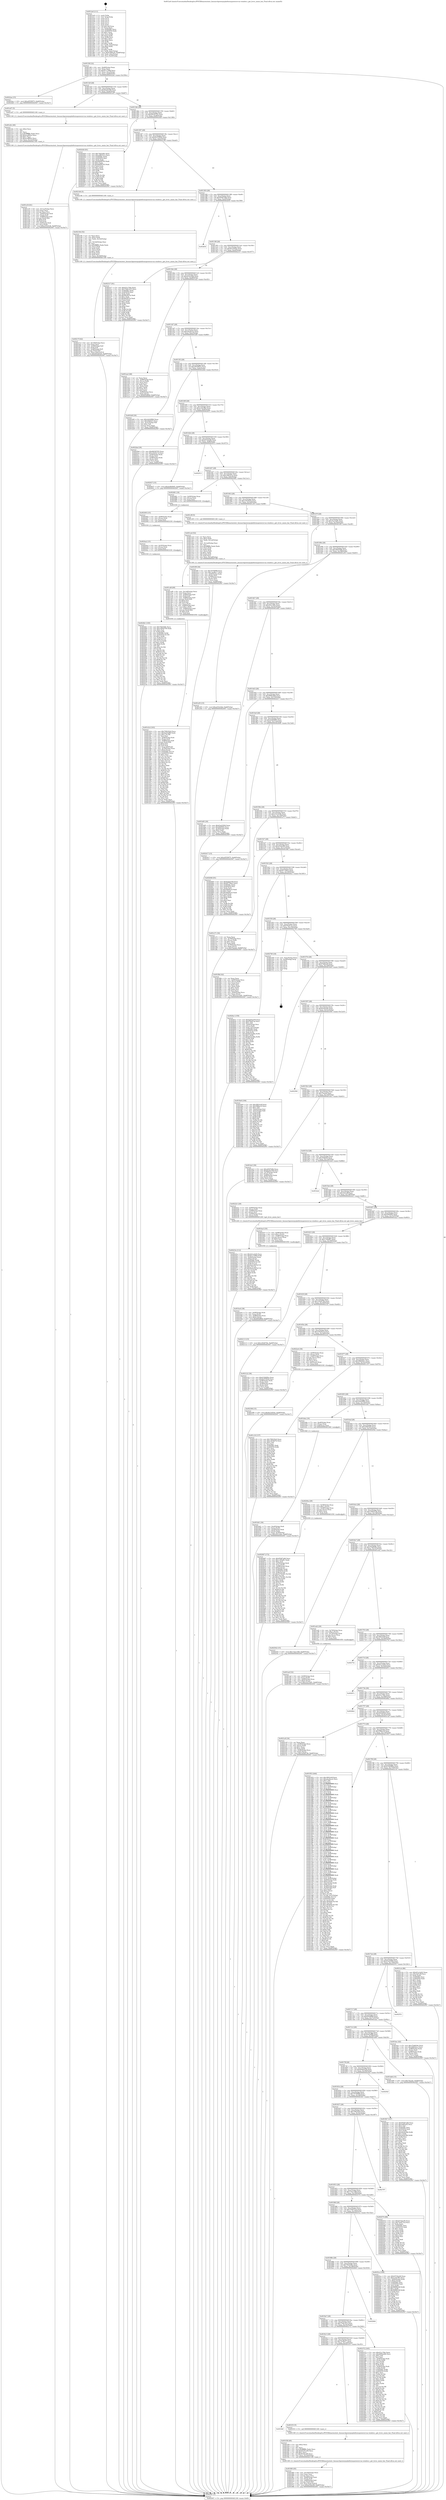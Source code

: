 digraph "0x4012a0" {
  label = "0x4012a0 (/mnt/c/Users/mathe/Desktop/tcc/POCII/binaries/extr_linuxarchpowerpcplatformspowernvvas-window.c_get_hvwc_mmio_bar_Final-ollvm.out::main(0))"
  labelloc = "t"
  node[shape=record]

  Entry [label="",width=0.3,height=0.3,shape=circle,fillcolor=black,style=filled]
  "0x40130f" [label="{
     0x40130f [32]\l
     | [instrs]\l
     &nbsp;&nbsp;0x40130f \<+6\>: mov -0xb8(%rbp),%eax\l
     &nbsp;&nbsp;0x401315 \<+2\>: mov %eax,%ecx\l
     &nbsp;&nbsp;0x401317 \<+6\>: sub $0x811158fd,%ecx\l
     &nbsp;&nbsp;0x40131d \<+6\>: mov %eax,-0xcc(%rbp)\l
     &nbsp;&nbsp;0x401323 \<+6\>: mov %ecx,-0xd0(%rbp)\l
     &nbsp;&nbsp;0x401329 \<+6\>: je 00000000004022ae \<main+0x100e\>\l
  }"]
  "0x4022ae" [label="{
     0x4022ae [15]\l
     | [instrs]\l
     &nbsp;&nbsp;0x4022ae \<+10\>: movl $0xa9559975,-0xb8(%rbp)\l
     &nbsp;&nbsp;0x4022b8 \<+5\>: jmp 0000000000402947 \<main+0x16a7\>\l
  }"]
  "0x40132f" [label="{
     0x40132f [28]\l
     | [instrs]\l
     &nbsp;&nbsp;0x40132f \<+5\>: jmp 0000000000401334 \<main+0x94\>\l
     &nbsp;&nbsp;0x401334 \<+6\>: mov -0xcc(%rbp),%eax\l
     &nbsp;&nbsp;0x40133a \<+5\>: sub $0x82e62168,%eax\l
     &nbsp;&nbsp;0x40133f \<+6\>: mov %eax,-0xd4(%rbp)\l
     &nbsp;&nbsp;0x401345 \<+6\>: je 0000000000401e07 \<main+0xb67\>\l
  }"]
  Exit [label="",width=0.3,height=0.3,shape=circle,fillcolor=black,style=filled,peripheries=2]
  "0x401e07" [label="{
     0x401e07 [5]\l
     | [instrs]\l
     &nbsp;&nbsp;0x401e07 \<+5\>: call 0000000000401160 \<next_i\>\l
     | [calls]\l
     &nbsp;&nbsp;0x401160 \{1\} (/mnt/c/Users/mathe/Desktop/tcc/POCII/binaries/extr_linuxarchpowerpcplatformspowernvvas-window.c_get_hvwc_mmio_bar_Final-ollvm.out::next_i)\l
  }"]
  "0x40134b" [label="{
     0x40134b [28]\l
     | [instrs]\l
     &nbsp;&nbsp;0x40134b \<+5\>: jmp 0000000000401350 \<main+0xb0\>\l
     &nbsp;&nbsp;0x401350 \<+6\>: mov -0xcc(%rbp),%eax\l
     &nbsp;&nbsp;0x401356 \<+5\>: sub $0x84036765,%eax\l
     &nbsp;&nbsp;0x40135b \<+6\>: mov %eax,-0xd8(%rbp)\l
     &nbsp;&nbsp;0x401361 \<+6\>: je 0000000000402426 \<main+0x1186\>\l
  }"]
  "0x4024b1" [label="{
     0x4024b1 [145]\l
     | [instrs]\l
     &nbsp;&nbsp;0x4024b1 \<+5\>: mov $0x74b520fc,%ecx\l
     &nbsp;&nbsp;0x4024b6 \<+5\>: mov $0x3385d756,%edx\l
     &nbsp;&nbsp;0x4024bb \<+3\>: mov $0x1,%sil\l
     &nbsp;&nbsp;0x4024be \<+3\>: xor %r8d,%r8d\l
     &nbsp;&nbsp;0x4024c1 \<+8\>: mov 0x40506c,%r9d\l
     &nbsp;&nbsp;0x4024c9 \<+8\>: mov 0x405054,%r10d\l
     &nbsp;&nbsp;0x4024d1 \<+4\>: sub $0x1,%r8d\l
     &nbsp;&nbsp;0x4024d5 \<+3\>: mov %r9d,%r11d\l
     &nbsp;&nbsp;0x4024d8 \<+3\>: add %r8d,%r11d\l
     &nbsp;&nbsp;0x4024db \<+4\>: imul %r11d,%r9d\l
     &nbsp;&nbsp;0x4024df \<+4\>: and $0x1,%r9d\l
     &nbsp;&nbsp;0x4024e3 \<+4\>: cmp $0x0,%r9d\l
     &nbsp;&nbsp;0x4024e7 \<+3\>: sete %bl\l
     &nbsp;&nbsp;0x4024ea \<+4\>: cmp $0xa,%r10d\l
     &nbsp;&nbsp;0x4024ee \<+4\>: setl %r14b\l
     &nbsp;&nbsp;0x4024f2 \<+3\>: mov %bl,%r15b\l
     &nbsp;&nbsp;0x4024f5 \<+4\>: xor $0xff,%r15b\l
     &nbsp;&nbsp;0x4024f9 \<+3\>: mov %r14b,%r12b\l
     &nbsp;&nbsp;0x4024fc \<+4\>: xor $0xff,%r12b\l
     &nbsp;&nbsp;0x402500 \<+4\>: xor $0x1,%sil\l
     &nbsp;&nbsp;0x402504 \<+3\>: mov %r15b,%r13b\l
     &nbsp;&nbsp;0x402507 \<+4\>: and $0xff,%r13b\l
     &nbsp;&nbsp;0x40250b \<+3\>: and %sil,%bl\l
     &nbsp;&nbsp;0x40250e \<+3\>: mov %r12b,%al\l
     &nbsp;&nbsp;0x402511 \<+2\>: and $0xff,%al\l
     &nbsp;&nbsp;0x402513 \<+3\>: and %sil,%r14b\l
     &nbsp;&nbsp;0x402516 \<+3\>: or %bl,%r13b\l
     &nbsp;&nbsp;0x402519 \<+3\>: or %r14b,%al\l
     &nbsp;&nbsp;0x40251c \<+3\>: xor %al,%r13b\l
     &nbsp;&nbsp;0x40251f \<+3\>: or %r12b,%r15b\l
     &nbsp;&nbsp;0x402522 \<+4\>: xor $0xff,%r15b\l
     &nbsp;&nbsp;0x402526 \<+4\>: or $0x1,%sil\l
     &nbsp;&nbsp;0x40252a \<+3\>: and %sil,%r15b\l
     &nbsp;&nbsp;0x40252d \<+3\>: or %r15b,%r13b\l
     &nbsp;&nbsp;0x402530 \<+4\>: test $0x1,%r13b\l
     &nbsp;&nbsp;0x402534 \<+3\>: cmovne %edx,%ecx\l
     &nbsp;&nbsp;0x402537 \<+6\>: mov %ecx,-0xb8(%rbp)\l
     &nbsp;&nbsp;0x40253d \<+5\>: jmp 0000000000402947 \<main+0x16a7\>\l
  }"]
  "0x402426" [label="{
     0x402426 [91]\l
     | [instrs]\l
     &nbsp;&nbsp;0x402426 \<+5\>: mov $0x74b520fc,%eax\l
     &nbsp;&nbsp;0x40242b \<+5\>: mov $0xc286321a,%ecx\l
     &nbsp;&nbsp;0x402430 \<+7\>: mov 0x40506c,%edx\l
     &nbsp;&nbsp;0x402437 \<+7\>: mov 0x405054,%esi\l
     &nbsp;&nbsp;0x40243e \<+2\>: mov %edx,%edi\l
     &nbsp;&nbsp;0x402440 \<+6\>: add $0x6d999763,%edi\l
     &nbsp;&nbsp;0x402446 \<+3\>: sub $0x1,%edi\l
     &nbsp;&nbsp;0x402449 \<+6\>: sub $0x6d999763,%edi\l
     &nbsp;&nbsp;0x40244f \<+3\>: imul %edi,%edx\l
     &nbsp;&nbsp;0x402452 \<+3\>: and $0x1,%edx\l
     &nbsp;&nbsp;0x402455 \<+3\>: cmp $0x0,%edx\l
     &nbsp;&nbsp;0x402458 \<+4\>: sete %r8b\l
     &nbsp;&nbsp;0x40245c \<+3\>: cmp $0xa,%esi\l
     &nbsp;&nbsp;0x40245f \<+4\>: setl %r9b\l
     &nbsp;&nbsp;0x402463 \<+3\>: mov %r8b,%r10b\l
     &nbsp;&nbsp;0x402466 \<+3\>: and %r9b,%r10b\l
     &nbsp;&nbsp;0x402469 \<+3\>: xor %r9b,%r8b\l
     &nbsp;&nbsp;0x40246c \<+3\>: or %r8b,%r10b\l
     &nbsp;&nbsp;0x40246f \<+4\>: test $0x1,%r10b\l
     &nbsp;&nbsp;0x402473 \<+3\>: cmovne %ecx,%eax\l
     &nbsp;&nbsp;0x402476 \<+6\>: mov %eax,-0xb8(%rbp)\l
     &nbsp;&nbsp;0x40247c \<+5\>: jmp 0000000000402947 \<main+0x16a7\>\l
  }"]
  "0x401367" [label="{
     0x401367 [28]\l
     | [instrs]\l
     &nbsp;&nbsp;0x401367 \<+5\>: jmp 000000000040136c \<main+0xcc\>\l
     &nbsp;&nbsp;0x40136c \<+6\>: mov -0xcc(%rbp),%eax\l
     &nbsp;&nbsp;0x401372 \<+5\>: sub $0x8c9789d4,%eax\l
     &nbsp;&nbsp;0x401377 \<+6\>: mov %eax,-0xdc(%rbp)\l
     &nbsp;&nbsp;0x40137d \<+6\>: je 0000000000402146 \<main+0xea6\>\l
  }"]
  "0x4024a2" [label="{
     0x4024a2 [15]\l
     | [instrs]\l
     &nbsp;&nbsp;0x4024a2 \<+4\>: mov -0x50(%rbp),%rax\l
     &nbsp;&nbsp;0x4024a6 \<+3\>: mov (%rax),%rax\l
     &nbsp;&nbsp;0x4024a9 \<+3\>: mov %rax,%rdi\l
     &nbsp;&nbsp;0x4024ac \<+5\>: call 0000000000401030 \<free@plt\>\l
     | [calls]\l
     &nbsp;&nbsp;0x401030 \{1\} (unknown)\l
  }"]
  "0x402146" [label="{
     0x402146 [5]\l
     | [instrs]\l
     &nbsp;&nbsp;0x402146 \<+5\>: call 0000000000401160 \<next_i\>\l
     | [calls]\l
     &nbsp;&nbsp;0x401160 \{1\} (/mnt/c/Users/mathe/Desktop/tcc/POCII/binaries/extr_linuxarchpowerpcplatformspowernvvas-window.c_get_hvwc_mmio_bar_Final-ollvm.out::next_i)\l
  }"]
  "0x401383" [label="{
     0x401383 [28]\l
     | [instrs]\l
     &nbsp;&nbsp;0x401383 \<+5\>: jmp 0000000000401388 \<main+0xe8\>\l
     &nbsp;&nbsp;0x401388 \<+6\>: mov -0xcc(%rbp),%eax\l
     &nbsp;&nbsp;0x40138e \<+5\>: sub $0x95467e66,%eax\l
     &nbsp;&nbsp;0x401393 \<+6\>: mov %eax,-0xe0(%rbp)\l
     &nbsp;&nbsp;0x401399 \<+6\>: je 000000000040283f \<main+0x159f\>\l
  }"]
  "0x402493" [label="{
     0x402493 [15]\l
     | [instrs]\l
     &nbsp;&nbsp;0x402493 \<+4\>: mov -0x68(%rbp),%rax\l
     &nbsp;&nbsp;0x402497 \<+3\>: mov (%rax),%rax\l
     &nbsp;&nbsp;0x40249a \<+3\>: mov %rax,%rdi\l
     &nbsp;&nbsp;0x40249d \<+5\>: call 0000000000401030 \<free@plt\>\l
     | [calls]\l
     &nbsp;&nbsp;0x401030 \{1\} (unknown)\l
  }"]
  "0x40283f" [label="{
     0x40283f\l
  }", style=dashed]
  "0x40139f" [label="{
     0x40139f [28]\l
     | [instrs]\l
     &nbsp;&nbsp;0x40139f \<+5\>: jmp 00000000004013a4 \<main+0x104\>\l
     &nbsp;&nbsp;0x4013a4 \<+6\>: mov -0xcc(%rbp),%eax\l
     &nbsp;&nbsp;0x4013aa \<+5\>: sub $0x9e334542,%eax\l
     &nbsp;&nbsp;0x4013af \<+6\>: mov %eax,-0xe4(%rbp)\l
     &nbsp;&nbsp;0x4013b5 \<+6\>: je 0000000000402317 \<main+0x1077\>\l
  }"]
  "0x402308" [label="{
     0x402308 [15]\l
     | [instrs]\l
     &nbsp;&nbsp;0x402308 \<+10\>: movl $0x9e334542,-0xb8(%rbp)\l
     &nbsp;&nbsp;0x402312 \<+5\>: jmp 0000000000402947 \<main+0x16a7\>\l
  }"]
  "0x402317" [label="{
     0x402317 [91]\l
     | [instrs]\l
     &nbsp;&nbsp;0x402317 \<+5\>: mov $0x431c7fda,%eax\l
     &nbsp;&nbsp;0x40231c \<+5\>: mov $0x754b1433,%ecx\l
     &nbsp;&nbsp;0x402321 \<+7\>: mov 0x40506c,%edx\l
     &nbsp;&nbsp;0x402328 \<+7\>: mov 0x405054,%esi\l
     &nbsp;&nbsp;0x40232f \<+2\>: mov %edx,%edi\l
     &nbsp;&nbsp;0x402331 \<+6\>: add $0x9fc9d15a,%edi\l
     &nbsp;&nbsp;0x402337 \<+3\>: sub $0x1,%edi\l
     &nbsp;&nbsp;0x40233a \<+6\>: sub $0x9fc9d15a,%edi\l
     &nbsp;&nbsp;0x402340 \<+3\>: imul %edi,%edx\l
     &nbsp;&nbsp;0x402343 \<+3\>: and $0x1,%edx\l
     &nbsp;&nbsp;0x402346 \<+3\>: cmp $0x0,%edx\l
     &nbsp;&nbsp;0x402349 \<+4\>: sete %r8b\l
     &nbsp;&nbsp;0x40234d \<+3\>: cmp $0xa,%esi\l
     &nbsp;&nbsp;0x402350 \<+4\>: setl %r9b\l
     &nbsp;&nbsp;0x402354 \<+3\>: mov %r8b,%r10b\l
     &nbsp;&nbsp;0x402357 \<+3\>: and %r9b,%r10b\l
     &nbsp;&nbsp;0x40235a \<+3\>: xor %r9b,%r8b\l
     &nbsp;&nbsp;0x40235d \<+3\>: or %r8b,%r10b\l
     &nbsp;&nbsp;0x402360 \<+4\>: test $0x1,%r10b\l
     &nbsp;&nbsp;0x402364 \<+3\>: cmovne %ecx,%eax\l
     &nbsp;&nbsp;0x402367 \<+6\>: mov %eax,-0xb8(%rbp)\l
     &nbsp;&nbsp;0x40236d \<+5\>: jmp 0000000000402947 \<main+0x16a7\>\l
  }"]
  "0x4013bb" [label="{
     0x4013bb [28]\l
     | [instrs]\l
     &nbsp;&nbsp;0x4013bb \<+5\>: jmp 00000000004013c0 \<main+0x120\>\l
     &nbsp;&nbsp;0x4013c0 \<+6\>: mov -0xcc(%rbp),%eax\l
     &nbsp;&nbsp;0x4013c6 \<+5\>: sub $0xa016c4bd,%eax\l
     &nbsp;&nbsp;0x4013cb \<+6\>: mov %eax,-0xe8(%rbp)\l
     &nbsp;&nbsp;0x4013d1 \<+6\>: je 0000000000401ea2 \<main+0xc02\>\l
  }"]
  "0x40223e" [label="{
     0x40223e [112]\l
     | [instrs]\l
     &nbsp;&nbsp;0x40223e \<+5\>: mov $0x421a3e02,%ecx\l
     &nbsp;&nbsp;0x402243 \<+6\>: mov $0x811158fd,%r8d\l
     &nbsp;&nbsp;0x402249 \<+4\>: mov -0x40(%rbp),%rax\l
     &nbsp;&nbsp;0x40224d \<+6\>: movl $0x0,(%rax)\l
     &nbsp;&nbsp;0x402253 \<+8\>: mov 0x40506c,%r9d\l
     &nbsp;&nbsp;0x40225b \<+8\>: mov 0x405054,%r10d\l
     &nbsp;&nbsp;0x402263 \<+3\>: mov %r9d,%r11d\l
     &nbsp;&nbsp;0x402266 \<+7\>: sub $0x9a2e18f,%r11d\l
     &nbsp;&nbsp;0x40226d \<+4\>: sub $0x1,%r11d\l
     &nbsp;&nbsp;0x402271 \<+7\>: add $0x9a2e18f,%r11d\l
     &nbsp;&nbsp;0x402278 \<+4\>: imul %r11d,%r9d\l
     &nbsp;&nbsp;0x40227c \<+4\>: and $0x1,%r9d\l
     &nbsp;&nbsp;0x402280 \<+4\>: cmp $0x0,%r9d\l
     &nbsp;&nbsp;0x402284 \<+3\>: sete %bl\l
     &nbsp;&nbsp;0x402287 \<+4\>: cmp $0xa,%r10d\l
     &nbsp;&nbsp;0x40228b \<+4\>: setl %r14b\l
     &nbsp;&nbsp;0x40228f \<+3\>: mov %bl,%r15b\l
     &nbsp;&nbsp;0x402292 \<+3\>: and %r14b,%r15b\l
     &nbsp;&nbsp;0x402295 \<+3\>: xor %r14b,%bl\l
     &nbsp;&nbsp;0x402298 \<+3\>: or %bl,%r15b\l
     &nbsp;&nbsp;0x40229b \<+4\>: test $0x1,%r15b\l
     &nbsp;&nbsp;0x40229f \<+4\>: cmovne %r8d,%ecx\l
     &nbsp;&nbsp;0x4022a3 \<+6\>: mov %ecx,-0xb8(%rbp)\l
     &nbsp;&nbsp;0x4022a9 \<+5\>: jmp 0000000000402947 \<main+0x16a7\>\l
  }"]
  "0x401ea2" [label="{
     0x401ea2 [48]\l
     | [instrs]\l
     &nbsp;&nbsp;0x401ea2 \<+2\>: xor %eax,%eax\l
     &nbsp;&nbsp;0x401ea4 \<+7\>: mov -0x88(%rbp),%rcx\l
     &nbsp;&nbsp;0x401eab \<+2\>: mov (%rcx),%edx\l
     &nbsp;&nbsp;0x401ead \<+2\>: mov %eax,%esi\l
     &nbsp;&nbsp;0x401eaf \<+2\>: sub %edx,%esi\l
     &nbsp;&nbsp;0x401eb1 \<+2\>: mov %eax,%edx\l
     &nbsp;&nbsp;0x401eb3 \<+3\>: sub $0x1,%edx\l
     &nbsp;&nbsp;0x401eb6 \<+2\>: add %edx,%esi\l
     &nbsp;&nbsp;0x401eb8 \<+2\>: sub %esi,%eax\l
     &nbsp;&nbsp;0x401eba \<+7\>: mov -0x88(%rbp),%rcx\l
     &nbsp;&nbsp;0x401ec1 \<+2\>: mov %eax,(%rcx)\l
     &nbsp;&nbsp;0x401ec3 \<+10\>: movl $0x695df6bf,-0xb8(%rbp)\l
     &nbsp;&nbsp;0x401ecd \<+5\>: jmp 0000000000402947 \<main+0x16a7\>\l
  }"]
  "0x4013d7" [label="{
     0x4013d7 [28]\l
     | [instrs]\l
     &nbsp;&nbsp;0x4013d7 \<+5\>: jmp 00000000004013dc \<main+0x13c\>\l
     &nbsp;&nbsp;0x4013dc \<+6\>: mov -0xcc(%rbp),%eax\l
     &nbsp;&nbsp;0x4013e2 \<+5\>: sub $0xa4a2bca2,%eax\l
     &nbsp;&nbsp;0x4013e7 \<+6\>: mov %eax,-0xec(%rbp)\l
     &nbsp;&nbsp;0x4013ed \<+6\>: je 0000000000401b0f \<main+0x86f\>\l
  }"]
  "0x40217f" [label="{
     0x40217f [42]\l
     | [instrs]\l
     &nbsp;&nbsp;0x40217f \<+6\>: mov -0x1b8(%rbp),%ecx\l
     &nbsp;&nbsp;0x402185 \<+3\>: imul %eax,%ecx\l
     &nbsp;&nbsp;0x402188 \<+4\>: mov -0x50(%rbp),%r8\l
     &nbsp;&nbsp;0x40218c \<+3\>: mov (%r8),%r8\l
     &nbsp;&nbsp;0x40218f \<+4\>: mov -0x48(%rbp),%r9\l
     &nbsp;&nbsp;0x402193 \<+3\>: movslq (%r9),%r9\l
     &nbsp;&nbsp;0x402196 \<+4\>: mov %ecx,(%r8,%r9,4)\l
     &nbsp;&nbsp;0x40219a \<+10\>: movl $0x4452b5e0,-0xb8(%rbp)\l
     &nbsp;&nbsp;0x4021a4 \<+5\>: jmp 0000000000402947 \<main+0x16a7\>\l
  }"]
  "0x401b0f" [label="{
     0x401b0f [30]\l
     | [instrs]\l
     &nbsp;&nbsp;0x401b0f \<+5\>: mov $0x2a9c8984,%eax\l
     &nbsp;&nbsp;0x401b14 \<+5\>: mov $0x30dfe05,%ecx\l
     &nbsp;&nbsp;0x401b19 \<+3\>: mov -0x31(%rbp),%dl\l
     &nbsp;&nbsp;0x401b1c \<+3\>: test $0x1,%dl\l
     &nbsp;&nbsp;0x401b1f \<+3\>: cmovne %ecx,%eax\l
     &nbsp;&nbsp;0x401b22 \<+6\>: mov %eax,-0xb8(%rbp)\l
     &nbsp;&nbsp;0x401b28 \<+5\>: jmp 0000000000402947 \<main+0x16a7\>\l
  }"]
  "0x4013f3" [label="{
     0x4013f3 [28]\l
     | [instrs]\l
     &nbsp;&nbsp;0x4013f3 \<+5\>: jmp 00000000004013f8 \<main+0x158\>\l
     &nbsp;&nbsp;0x4013f8 \<+6\>: mov -0xcc(%rbp),%eax\l
     &nbsp;&nbsp;0x4013fe \<+5\>: sub $0xa9559975,%eax\l
     &nbsp;&nbsp;0x401403 \<+6\>: mov %eax,-0xf0(%rbp)\l
     &nbsp;&nbsp;0x401409 \<+6\>: je 00000000004022bd \<main+0x101d\>\l
  }"]
  "0x40214b" [label="{
     0x40214b [52]\l
     | [instrs]\l
     &nbsp;&nbsp;0x40214b \<+2\>: xor %ecx,%ecx\l
     &nbsp;&nbsp;0x40214d \<+5\>: mov $0x2,%edx\l
     &nbsp;&nbsp;0x402152 \<+6\>: mov %edx,-0x1b4(%rbp)\l
     &nbsp;&nbsp;0x402158 \<+1\>: cltd\l
     &nbsp;&nbsp;0x402159 \<+6\>: mov -0x1b4(%rbp),%esi\l
     &nbsp;&nbsp;0x40215f \<+2\>: idiv %esi\l
     &nbsp;&nbsp;0x402161 \<+6\>: imul $0xfffffffe,%edx,%edx\l
     &nbsp;&nbsp;0x402167 \<+2\>: mov %ecx,%edi\l
     &nbsp;&nbsp;0x402169 \<+2\>: sub %edx,%edi\l
     &nbsp;&nbsp;0x40216b \<+2\>: mov %ecx,%edx\l
     &nbsp;&nbsp;0x40216d \<+3\>: sub $0x1,%edx\l
     &nbsp;&nbsp;0x402170 \<+2\>: add %edx,%edi\l
     &nbsp;&nbsp;0x402172 \<+2\>: sub %edi,%ecx\l
     &nbsp;&nbsp;0x402174 \<+6\>: mov %ecx,-0x1b8(%rbp)\l
     &nbsp;&nbsp;0x40217a \<+5\>: call 0000000000401160 \<next_i\>\l
     | [calls]\l
     &nbsp;&nbsp;0x401160 \{1\} (/mnt/c/Users/mathe/Desktop/tcc/POCII/binaries/extr_linuxarchpowerpcplatformspowernvvas-window.c_get_hvwc_mmio_bar_Final-ollvm.out::next_i)\l
  }"]
  "0x4022bd" [label="{
     0x4022bd [39]\l
     | [instrs]\l
     &nbsp;&nbsp;0x4022bd \<+5\>: mov $0x84036765,%eax\l
     &nbsp;&nbsp;0x4022c2 \<+5\>: mov $0x23020e7d,%ecx\l
     &nbsp;&nbsp;0x4022c7 \<+4\>: mov -0x40(%rbp),%rdx\l
     &nbsp;&nbsp;0x4022cb \<+2\>: mov (%rdx),%esi\l
     &nbsp;&nbsp;0x4022cd \<+7\>: mov -0x98(%rbp),%rdx\l
     &nbsp;&nbsp;0x4022d4 \<+2\>: cmp (%rdx),%esi\l
     &nbsp;&nbsp;0x4022d6 \<+3\>: cmovl %ecx,%eax\l
     &nbsp;&nbsp;0x4022d9 \<+6\>: mov %eax,-0xb8(%rbp)\l
     &nbsp;&nbsp;0x4022df \<+5\>: jmp 0000000000402947 \<main+0x16a7\>\l
  }"]
  "0x40140f" [label="{
     0x40140f [28]\l
     | [instrs]\l
     &nbsp;&nbsp;0x40140f \<+5\>: jmp 0000000000401414 \<main+0x174\>\l
     &nbsp;&nbsp;0x401414 \<+6\>: mov -0xcc(%rbp),%eax\l
     &nbsp;&nbsp;0x40141a \<+5\>: sub $0xac3b1f8e,%eax\l
     &nbsp;&nbsp;0x40141f \<+6\>: mov %eax,-0xf4(%rbp)\l
     &nbsp;&nbsp;0x401425 \<+6\>: je 0000000000402637 \<main+0x1397\>\l
  }"]
  "0x402067" [label="{
     0x402067 [172]\l
     | [instrs]\l
     &nbsp;&nbsp;0x402067 \<+5\>: mov $0x95467e66,%ecx\l
     &nbsp;&nbsp;0x40206c \<+5\>: mov $0x11f9af81,%edx\l
     &nbsp;&nbsp;0x402071 \<+3\>: mov $0x1,%sil\l
     &nbsp;&nbsp;0x402074 \<+4\>: mov -0x50(%rbp),%rdi\l
     &nbsp;&nbsp;0x402078 \<+3\>: mov %rax,(%rdi)\l
     &nbsp;&nbsp;0x40207b \<+4\>: mov -0x48(%rbp),%rax\l
     &nbsp;&nbsp;0x40207f \<+6\>: movl $0x0,(%rax)\l
     &nbsp;&nbsp;0x402085 \<+8\>: mov 0x40506c,%r8d\l
     &nbsp;&nbsp;0x40208d \<+8\>: mov 0x405054,%r9d\l
     &nbsp;&nbsp;0x402095 \<+3\>: mov %r8d,%r10d\l
     &nbsp;&nbsp;0x402098 \<+7\>: sub $0x21761601,%r10d\l
     &nbsp;&nbsp;0x40209f \<+4\>: sub $0x1,%r10d\l
     &nbsp;&nbsp;0x4020a3 \<+7\>: add $0x21761601,%r10d\l
     &nbsp;&nbsp;0x4020aa \<+4\>: imul %r10d,%r8d\l
     &nbsp;&nbsp;0x4020ae \<+4\>: and $0x1,%r8d\l
     &nbsp;&nbsp;0x4020b2 \<+4\>: cmp $0x0,%r8d\l
     &nbsp;&nbsp;0x4020b6 \<+4\>: sete %r11b\l
     &nbsp;&nbsp;0x4020ba \<+4\>: cmp $0xa,%r9d\l
     &nbsp;&nbsp;0x4020be \<+3\>: setl %bl\l
     &nbsp;&nbsp;0x4020c1 \<+3\>: mov %r11b,%r14b\l
     &nbsp;&nbsp;0x4020c4 \<+4\>: xor $0xff,%r14b\l
     &nbsp;&nbsp;0x4020c8 \<+3\>: mov %bl,%r15b\l
     &nbsp;&nbsp;0x4020cb \<+4\>: xor $0xff,%r15b\l
     &nbsp;&nbsp;0x4020cf \<+4\>: xor $0x0,%sil\l
     &nbsp;&nbsp;0x4020d3 \<+3\>: mov %r14b,%r12b\l
     &nbsp;&nbsp;0x4020d6 \<+4\>: and $0x0,%r12b\l
     &nbsp;&nbsp;0x4020da \<+3\>: and %sil,%r11b\l
     &nbsp;&nbsp;0x4020dd \<+3\>: mov %r15b,%r13b\l
     &nbsp;&nbsp;0x4020e0 \<+4\>: and $0x0,%r13b\l
     &nbsp;&nbsp;0x4020e4 \<+3\>: and %sil,%bl\l
     &nbsp;&nbsp;0x4020e7 \<+3\>: or %r11b,%r12b\l
     &nbsp;&nbsp;0x4020ea \<+3\>: or %bl,%r13b\l
     &nbsp;&nbsp;0x4020ed \<+3\>: xor %r13b,%r12b\l
     &nbsp;&nbsp;0x4020f0 \<+3\>: or %r15b,%r14b\l
     &nbsp;&nbsp;0x4020f3 \<+4\>: xor $0xff,%r14b\l
     &nbsp;&nbsp;0x4020f7 \<+4\>: or $0x0,%sil\l
     &nbsp;&nbsp;0x4020fb \<+3\>: and %sil,%r14b\l
     &nbsp;&nbsp;0x4020fe \<+3\>: or %r14b,%r12b\l
     &nbsp;&nbsp;0x402101 \<+4\>: test $0x1,%r12b\l
     &nbsp;&nbsp;0x402105 \<+3\>: cmovne %edx,%ecx\l
     &nbsp;&nbsp;0x402108 \<+6\>: mov %ecx,-0xb8(%rbp)\l
     &nbsp;&nbsp;0x40210e \<+5\>: jmp 0000000000402947 \<main+0x16a7\>\l
  }"]
  "0x402637" [label="{
     0x402637 [15]\l
     | [instrs]\l
     &nbsp;&nbsp;0x402637 \<+10\>: movl $0xdc804945,-0xb8(%rbp)\l
     &nbsp;&nbsp;0x402641 \<+5\>: jmp 0000000000402947 \<main+0x16a7\>\l
  }"]
  "0x40142b" [label="{
     0x40142b [28]\l
     | [instrs]\l
     &nbsp;&nbsp;0x40142b \<+5\>: jmp 0000000000401430 \<main+0x190\>\l
     &nbsp;&nbsp;0x401430 \<+6\>: mov -0xcc(%rbp),%eax\l
     &nbsp;&nbsp;0x401436 \<+5\>: sub $0xb57d2a46,%eax\l
     &nbsp;&nbsp;0x40143b \<+6\>: mov %eax,-0xf8(%rbp)\l
     &nbsp;&nbsp;0x401441 \<+6\>: je 0000000000402913 \<main+0x1673\>\l
  }"]
  "0x401f60" [label="{
     0x401f60 [45]\l
     | [instrs]\l
     &nbsp;&nbsp;0x401f60 \<+6\>: mov -0x1b0(%rbp),%ecx\l
     &nbsp;&nbsp;0x401f66 \<+3\>: imul %eax,%ecx\l
     &nbsp;&nbsp;0x401f69 \<+3\>: movslq %ecx,%rsi\l
     &nbsp;&nbsp;0x401f6c \<+4\>: mov -0x68(%rbp),%rdi\l
     &nbsp;&nbsp;0x401f70 \<+3\>: mov (%rdi),%rdi\l
     &nbsp;&nbsp;0x401f73 \<+4\>: mov -0x60(%rbp),%r8\l
     &nbsp;&nbsp;0x401f77 \<+3\>: movslq (%r8),%r8\l
     &nbsp;&nbsp;0x401f7a \<+4\>: mov %rsi,(%rdi,%r8,8)\l
     &nbsp;&nbsp;0x401f7e \<+10\>: movl $0xef18a248,-0xb8(%rbp)\l
     &nbsp;&nbsp;0x401f88 \<+5\>: jmp 0000000000402947 \<main+0x16a7\>\l
  }"]
  "0x402913" [label="{
     0x402913\l
  }", style=dashed]
  "0x401447" [label="{
     0x401447 [28]\l
     | [instrs]\l
     &nbsp;&nbsp;0x401447 \<+5\>: jmp 000000000040144c \<main+0x1ac\>\l
     &nbsp;&nbsp;0x40144c \<+6\>: mov -0xcc(%rbp),%eax\l
     &nbsp;&nbsp;0x401452 \<+5\>: sub $0xc286321a,%eax\l
     &nbsp;&nbsp;0x401457 \<+6\>: mov %eax,-0xfc(%rbp)\l
     &nbsp;&nbsp;0x40145d \<+6\>: je 0000000000402481 \<main+0x11e1\>\l
  }"]
  "0x401f38" [label="{
     0x401f38 [40]\l
     | [instrs]\l
     &nbsp;&nbsp;0x401f38 \<+5\>: mov $0x2,%ecx\l
     &nbsp;&nbsp;0x401f3d \<+1\>: cltd\l
     &nbsp;&nbsp;0x401f3e \<+2\>: idiv %ecx\l
     &nbsp;&nbsp;0x401f40 \<+6\>: imul $0xfffffffe,%edx,%ecx\l
     &nbsp;&nbsp;0x401f46 \<+6\>: add $0x8104ca90,%ecx\l
     &nbsp;&nbsp;0x401f4c \<+3\>: add $0x1,%ecx\l
     &nbsp;&nbsp;0x401f4f \<+6\>: sub $0x8104ca90,%ecx\l
     &nbsp;&nbsp;0x401f55 \<+6\>: mov %ecx,-0x1b0(%rbp)\l
     &nbsp;&nbsp;0x401f5b \<+5\>: call 0000000000401160 \<next_i\>\l
     | [calls]\l
     &nbsp;&nbsp;0x401160 \{1\} (/mnt/c/Users/mathe/Desktop/tcc/POCII/binaries/extr_linuxarchpowerpcplatformspowernvvas-window.c_get_hvwc_mmio_bar_Final-ollvm.out::next_i)\l
  }"]
  "0x402481" [label="{
     0x402481 [18]\l
     | [instrs]\l
     &nbsp;&nbsp;0x402481 \<+7\>: mov -0x90(%rbp),%rax\l
     &nbsp;&nbsp;0x402488 \<+3\>: mov (%rax),%rax\l
     &nbsp;&nbsp;0x40248b \<+3\>: mov %rax,%rdi\l
     &nbsp;&nbsp;0x40248e \<+5\>: call 0000000000401030 \<free@plt\>\l
     | [calls]\l
     &nbsp;&nbsp;0x401030 \{1\} (unknown)\l
  }"]
  "0x401463" [label="{
     0x401463 [28]\l
     | [instrs]\l
     &nbsp;&nbsp;0x401463 \<+5\>: jmp 0000000000401468 \<main+0x1c8\>\l
     &nbsp;&nbsp;0x401468 \<+6\>: mov -0xcc(%rbp),%eax\l
     &nbsp;&nbsp;0x40146e \<+5\>: sub $0xc3034d7b,%eax\l
     &nbsp;&nbsp;0x401473 \<+6\>: mov %eax,-0x100(%rbp)\l
     &nbsp;&nbsp;0x401479 \<+6\>: je 0000000000401c9f \<main+0x9ff\>\l
  }"]
  "0x4018df" [label="{
     0x4018df\l
  }", style=dashed]
  "0x401c9f" [label="{
     0x401c9f [5]\l
     | [instrs]\l
     &nbsp;&nbsp;0x401c9f \<+5\>: call 0000000000401160 \<next_i\>\l
     | [calls]\l
     &nbsp;&nbsp;0x401160 \{1\} (/mnt/c/Users/mathe/Desktop/tcc/POCII/binaries/extr_linuxarchpowerpcplatformspowernvvas-window.c_get_hvwc_mmio_bar_Final-ollvm.out::next_i)\l
  }"]
  "0x40147f" [label="{
     0x40147f [28]\l
     | [instrs]\l
     &nbsp;&nbsp;0x40147f \<+5\>: jmp 0000000000401484 \<main+0x1e4\>\l
     &nbsp;&nbsp;0x401484 \<+6\>: mov -0xcc(%rbp),%eax\l
     &nbsp;&nbsp;0x40148a \<+5\>: sub $0xc5a15a81,%eax\l
     &nbsp;&nbsp;0x40148f \<+6\>: mov %eax,-0x104(%rbp)\l
     &nbsp;&nbsp;0x401495 \<+6\>: je 0000000000401f0f \<main+0xc6f\>\l
  }"]
  "0x401f33" [label="{
     0x401f33 [5]\l
     | [instrs]\l
     &nbsp;&nbsp;0x401f33 \<+5\>: call 0000000000401160 \<next_i\>\l
     | [calls]\l
     &nbsp;&nbsp;0x401160 \{1\} (/mnt/c/Users/mathe/Desktop/tcc/POCII/binaries/extr_linuxarchpowerpcplatformspowernvvas-window.c_get_hvwc_mmio_bar_Final-ollvm.out::next_i)\l
  }"]
  "0x401f0f" [label="{
     0x401f0f [36]\l
     | [instrs]\l
     &nbsp;&nbsp;0x401f0f \<+5\>: mov $0x70706f99,%eax\l
     &nbsp;&nbsp;0x401f14 \<+5\>: mov $0x7dcf8e17,%ecx\l
     &nbsp;&nbsp;0x401f19 \<+4\>: mov -0x60(%rbp),%rdx\l
     &nbsp;&nbsp;0x401f1d \<+2\>: mov (%rdx),%esi\l
     &nbsp;&nbsp;0x401f1f \<+4\>: mov -0x70(%rbp),%rdx\l
     &nbsp;&nbsp;0x401f23 \<+2\>: cmp (%rdx),%esi\l
     &nbsp;&nbsp;0x401f25 \<+3\>: cmovl %ecx,%eax\l
     &nbsp;&nbsp;0x401f28 \<+6\>: mov %eax,-0xb8(%rbp)\l
     &nbsp;&nbsp;0x401f2e \<+5\>: jmp 0000000000402947 \<main+0x16a7\>\l
  }"]
  "0x40149b" [label="{
     0x40149b [28]\l
     | [instrs]\l
     &nbsp;&nbsp;0x40149b \<+5\>: jmp 00000000004014a0 \<main+0x200\>\l
     &nbsp;&nbsp;0x4014a0 \<+6\>: mov -0xcc(%rbp),%eax\l
     &nbsp;&nbsp;0x4014a6 \<+5\>: sub $0xc6047b8b,%eax\l
     &nbsp;&nbsp;0x4014ab \<+6\>: mov %eax,-0x108(%rbp)\l
     &nbsp;&nbsp;0x4014b1 \<+6\>: je 0000000000401e93 \<main+0xbf3\>\l
  }"]
  "0x4018c3" [label="{
     0x4018c3 [28]\l
     | [instrs]\l
     &nbsp;&nbsp;0x4018c3 \<+5\>: jmp 00000000004018c8 \<main+0x628\>\l
     &nbsp;&nbsp;0x4018c8 \<+6\>: mov -0xcc(%rbp),%eax\l
     &nbsp;&nbsp;0x4018ce \<+5\>: sub $0x7dcf8e17,%eax\l
     &nbsp;&nbsp;0x4018d3 \<+6\>: mov %eax,-0x1a0(%rbp)\l
     &nbsp;&nbsp;0x4018d9 \<+6\>: je 0000000000401f33 \<main+0xc93\>\l
  }"]
  "0x401e93" [label="{
     0x401e93 [15]\l
     | [instrs]\l
     &nbsp;&nbsp;0x401e93 \<+10\>: movl $0xa016c4bd,-0xb8(%rbp)\l
     &nbsp;&nbsp;0x401e9d \<+5\>: jmp 0000000000402947 \<main+0x16a7\>\l
  }"]
  "0x4014b7" [label="{
     0x4014b7 [28]\l
     | [instrs]\l
     &nbsp;&nbsp;0x4014b7 \<+5\>: jmp 00000000004014bc \<main+0x21c\>\l
     &nbsp;&nbsp;0x4014bc \<+6\>: mov -0xcc(%rbp),%eax\l
     &nbsp;&nbsp;0x4014c2 \<+5\>: sub $0xc83c1d0a,%eax\l
     &nbsp;&nbsp;0x4014c7 \<+6\>: mov %eax,-0x10c(%rbp)\l
     &nbsp;&nbsp;0x4014cd \<+6\>: je 0000000000401b85 \<main+0x8e5\>\l
  }"]
  "0x402372" [label="{
     0x402372 [165]\l
     | [instrs]\l
     &nbsp;&nbsp;0x402372 \<+5\>: mov $0x431c7fda,%eax\l
     &nbsp;&nbsp;0x402377 \<+5\>: mov $0xd990a4b6,%ecx\l
     &nbsp;&nbsp;0x40237c \<+2\>: mov $0x1,%dl\l
     &nbsp;&nbsp;0x40237e \<+2\>: xor %esi,%esi\l
     &nbsp;&nbsp;0x402380 \<+4\>: mov -0x40(%rbp),%rdi\l
     &nbsp;&nbsp;0x402384 \<+3\>: mov (%rdi),%r8d\l
     &nbsp;&nbsp;0x402387 \<+3\>: mov %esi,%r9d\l
     &nbsp;&nbsp;0x40238a \<+4\>: sub $0x1,%r9d\l
     &nbsp;&nbsp;0x40238e \<+3\>: sub %r9d,%r8d\l
     &nbsp;&nbsp;0x402391 \<+4\>: mov -0x40(%rbp),%rdi\l
     &nbsp;&nbsp;0x402395 \<+3\>: mov %r8d,(%rdi)\l
     &nbsp;&nbsp;0x402398 \<+8\>: mov 0x40506c,%r8d\l
     &nbsp;&nbsp;0x4023a0 \<+8\>: mov 0x405054,%r9d\l
     &nbsp;&nbsp;0x4023a8 \<+3\>: sub $0x1,%esi\l
     &nbsp;&nbsp;0x4023ab \<+3\>: mov %r8d,%r10d\l
     &nbsp;&nbsp;0x4023ae \<+3\>: add %esi,%r10d\l
     &nbsp;&nbsp;0x4023b1 \<+4\>: imul %r10d,%r8d\l
     &nbsp;&nbsp;0x4023b5 \<+4\>: and $0x1,%r8d\l
     &nbsp;&nbsp;0x4023b9 \<+4\>: cmp $0x0,%r8d\l
     &nbsp;&nbsp;0x4023bd \<+4\>: sete %r11b\l
     &nbsp;&nbsp;0x4023c1 \<+4\>: cmp $0xa,%r9d\l
     &nbsp;&nbsp;0x4023c5 \<+3\>: setl %bl\l
     &nbsp;&nbsp;0x4023c8 \<+3\>: mov %r11b,%r14b\l
     &nbsp;&nbsp;0x4023cb \<+4\>: xor $0xff,%r14b\l
     &nbsp;&nbsp;0x4023cf \<+3\>: mov %bl,%r15b\l
     &nbsp;&nbsp;0x4023d2 \<+4\>: xor $0xff,%r15b\l
     &nbsp;&nbsp;0x4023d6 \<+3\>: xor $0x0,%dl\l
     &nbsp;&nbsp;0x4023d9 \<+3\>: mov %r14b,%r12b\l
     &nbsp;&nbsp;0x4023dc \<+4\>: and $0x0,%r12b\l
     &nbsp;&nbsp;0x4023e0 \<+3\>: and %dl,%r11b\l
     &nbsp;&nbsp;0x4023e3 \<+3\>: mov %r15b,%r13b\l
     &nbsp;&nbsp;0x4023e6 \<+4\>: and $0x0,%r13b\l
     &nbsp;&nbsp;0x4023ea \<+2\>: and %dl,%bl\l
     &nbsp;&nbsp;0x4023ec \<+3\>: or %r11b,%r12b\l
     &nbsp;&nbsp;0x4023ef \<+3\>: or %bl,%r13b\l
     &nbsp;&nbsp;0x4023f2 \<+3\>: xor %r13b,%r12b\l
     &nbsp;&nbsp;0x4023f5 \<+3\>: or %r15b,%r14b\l
     &nbsp;&nbsp;0x4023f8 \<+4\>: xor $0xff,%r14b\l
     &nbsp;&nbsp;0x4023fc \<+3\>: or $0x0,%dl\l
     &nbsp;&nbsp;0x4023ff \<+3\>: and %dl,%r14b\l
     &nbsp;&nbsp;0x402402 \<+3\>: or %r14b,%r12b\l
     &nbsp;&nbsp;0x402405 \<+4\>: test $0x1,%r12b\l
     &nbsp;&nbsp;0x402409 \<+3\>: cmovne %ecx,%eax\l
     &nbsp;&nbsp;0x40240c \<+6\>: mov %eax,-0xb8(%rbp)\l
     &nbsp;&nbsp;0x402412 \<+5\>: jmp 0000000000402947 \<main+0x16a7\>\l
  }"]
  "0x401b85" [label="{
     0x401b85 [30]\l
     | [instrs]\l
     &nbsp;&nbsp;0x401b85 \<+5\>: mov $0x63e43936,%eax\l
     &nbsp;&nbsp;0x401b8a \<+5\>: mov $0x94090f2,%ecx\l
     &nbsp;&nbsp;0x401b8f \<+3\>: mov -0x30(%rbp),%edx\l
     &nbsp;&nbsp;0x401b92 \<+3\>: cmp $0x0,%edx\l
     &nbsp;&nbsp;0x401b95 \<+3\>: cmove %ecx,%eax\l
     &nbsp;&nbsp;0x401b98 \<+6\>: mov %eax,-0xb8(%rbp)\l
     &nbsp;&nbsp;0x401b9e \<+5\>: jmp 0000000000402947 \<main+0x16a7\>\l
  }"]
  "0x4014d3" [label="{
     0x4014d3 [28]\l
     | [instrs]\l
     &nbsp;&nbsp;0x4014d3 \<+5\>: jmp 00000000004014d8 \<main+0x238\>\l
     &nbsp;&nbsp;0x4014d8 \<+6\>: mov -0xcc(%rbp),%eax\l
     &nbsp;&nbsp;0x4014de \<+5\>: sub $0xd990a4b6,%eax\l
     &nbsp;&nbsp;0x4014e3 \<+6\>: mov %eax,-0x110(%rbp)\l
     &nbsp;&nbsp;0x4014e9 \<+6\>: je 0000000000402417 \<main+0x1177\>\l
  }"]
  "0x4018a7" [label="{
     0x4018a7 [28]\l
     | [instrs]\l
     &nbsp;&nbsp;0x4018a7 \<+5\>: jmp 00000000004018ac \<main+0x60c\>\l
     &nbsp;&nbsp;0x4018ac \<+6\>: mov -0xcc(%rbp),%eax\l
     &nbsp;&nbsp;0x4018b2 \<+5\>: sub $0x754b1433,%eax\l
     &nbsp;&nbsp;0x4018b7 \<+6\>: mov %eax,-0x19c(%rbp)\l
     &nbsp;&nbsp;0x4018bd \<+6\>: je 0000000000402372 \<main+0x10d2\>\l
  }"]
  "0x402417" [label="{
     0x402417 [15]\l
     | [instrs]\l
     &nbsp;&nbsp;0x402417 \<+10\>: movl $0xa9559975,-0xb8(%rbp)\l
     &nbsp;&nbsp;0x402421 \<+5\>: jmp 0000000000402947 \<main+0x16a7\>\l
  }"]
  "0x4014ef" [label="{
     0x4014ef [28]\l
     | [instrs]\l
     &nbsp;&nbsp;0x4014ef \<+5\>: jmp 00000000004014f4 \<main+0x254\>\l
     &nbsp;&nbsp;0x4014f4 \<+6\>: mov -0xcc(%rbp),%eax\l
     &nbsp;&nbsp;0x4014fa \<+5\>: sub $0xdc804945,%eax\l
     &nbsp;&nbsp;0x4014ff \<+6\>: mov %eax,-0x114(%rbp)\l
     &nbsp;&nbsp;0x401505 \<+6\>: je 0000000000402646 \<main+0x13a6\>\l
  }"]
  "0x4028d4" [label="{
     0x4028d4\l
  }", style=dashed]
  "0x402646" [label="{
     0x402646 [91]\l
     | [instrs]\l
     &nbsp;&nbsp;0x402646 \<+5\>: mov $0x6e6dc038,%eax\l
     &nbsp;&nbsp;0x40264b \<+5\>: mov $0xf47706e3,%ecx\l
     &nbsp;&nbsp;0x402650 \<+7\>: mov 0x40506c,%edx\l
     &nbsp;&nbsp;0x402657 \<+7\>: mov 0x405054,%esi\l
     &nbsp;&nbsp;0x40265e \<+2\>: mov %edx,%edi\l
     &nbsp;&nbsp;0x402660 \<+6\>: sub $0x44bfdce5,%edi\l
     &nbsp;&nbsp;0x402666 \<+3\>: sub $0x1,%edi\l
     &nbsp;&nbsp;0x402669 \<+6\>: add $0x44bfdce5,%edi\l
     &nbsp;&nbsp;0x40266f \<+3\>: imul %edi,%edx\l
     &nbsp;&nbsp;0x402672 \<+3\>: and $0x1,%edx\l
     &nbsp;&nbsp;0x402675 \<+3\>: cmp $0x0,%edx\l
     &nbsp;&nbsp;0x402678 \<+4\>: sete %r8b\l
     &nbsp;&nbsp;0x40267c \<+3\>: cmp $0xa,%esi\l
     &nbsp;&nbsp;0x40267f \<+4\>: setl %r9b\l
     &nbsp;&nbsp;0x402683 \<+3\>: mov %r8b,%r10b\l
     &nbsp;&nbsp;0x402686 \<+3\>: and %r9b,%r10b\l
     &nbsp;&nbsp;0x402689 \<+3\>: xor %r9b,%r8b\l
     &nbsp;&nbsp;0x40268c \<+3\>: or %r8b,%r10b\l
     &nbsp;&nbsp;0x40268f \<+4\>: test $0x1,%r10b\l
     &nbsp;&nbsp;0x402693 \<+3\>: cmovne %ecx,%eax\l
     &nbsp;&nbsp;0x402696 \<+6\>: mov %eax,-0xb8(%rbp)\l
     &nbsp;&nbsp;0x40269c \<+5\>: jmp 0000000000402947 \<main+0x16a7\>\l
  }"]
  "0x40150b" [label="{
     0x40150b [28]\l
     | [instrs]\l
     &nbsp;&nbsp;0x40150b \<+5\>: jmp 0000000000401510 \<main+0x270\>\l
     &nbsp;&nbsp;0x401510 \<+6\>: mov -0xcc(%rbp),%eax\l
     &nbsp;&nbsp;0x401516 \<+5\>: sub $0xe101d1db,%eax\l
     &nbsp;&nbsp;0x40151b \<+6\>: mov %eax,-0x118(%rbp)\l
     &nbsp;&nbsp;0x401521 \<+6\>: je 0000000000401e71 \<main+0xbd1\>\l
  }"]
  "0x40188b" [label="{
     0x40188b [28]\l
     | [instrs]\l
     &nbsp;&nbsp;0x40188b \<+5\>: jmp 0000000000401890 \<main+0x5f0\>\l
     &nbsp;&nbsp;0x401890 \<+6\>: mov -0xcc(%rbp),%eax\l
     &nbsp;&nbsp;0x401896 \<+5\>: sub $0x74b520fc,%eax\l
     &nbsp;&nbsp;0x40189b \<+6\>: mov %eax,-0x198(%rbp)\l
     &nbsp;&nbsp;0x4018a1 \<+6\>: je 00000000004028d4 \<main+0x1634\>\l
  }"]
  "0x401e71" [label="{
     0x401e71 [34]\l
     | [instrs]\l
     &nbsp;&nbsp;0x401e71 \<+2\>: xor %eax,%eax\l
     &nbsp;&nbsp;0x401e73 \<+4\>: mov -0x78(%rbp),%rcx\l
     &nbsp;&nbsp;0x401e77 \<+2\>: mov (%rcx),%edx\l
     &nbsp;&nbsp;0x401e79 \<+3\>: sub $0x1,%eax\l
     &nbsp;&nbsp;0x401e7c \<+2\>: sub %eax,%edx\l
     &nbsp;&nbsp;0x401e7e \<+4\>: mov -0x78(%rbp),%rcx\l
     &nbsp;&nbsp;0x401e82 \<+2\>: mov %edx,(%rcx)\l
     &nbsp;&nbsp;0x401e84 \<+10\>: movl $0x74a2ab,-0xb8(%rbp)\l
     &nbsp;&nbsp;0x401e8e \<+5\>: jmp 0000000000402947 \<main+0x16a7\>\l
  }"]
  "0x401527" [label="{
     0x401527 [28]\l
     | [instrs]\l
     &nbsp;&nbsp;0x401527 \<+5\>: jmp 000000000040152c \<main+0x28c\>\l
     &nbsp;&nbsp;0x40152c \<+6\>: mov -0xcc(%rbp),%eax\l
     &nbsp;&nbsp;0x401532 \<+5\>: sub $0xef18a248,%eax\l
     &nbsp;&nbsp;0x401537 \<+6\>: mov %eax,-0x11c(%rbp)\l
     &nbsp;&nbsp;0x40153d \<+6\>: je 0000000000401f8d \<main+0xced\>\l
  }"]
  "0x4025ca" [label="{
     0x4025ca [109]\l
     | [instrs]\l
     &nbsp;&nbsp;0x4025ca \<+5\>: mov $0xb57d2a46,%eax\l
     &nbsp;&nbsp;0x4025cf \<+5\>: mov $0xac3b1f8e,%ecx\l
     &nbsp;&nbsp;0x4025d4 \<+7\>: mov -0xb0(%rbp),%rdx\l
     &nbsp;&nbsp;0x4025db \<+6\>: movl $0x0,(%rdx)\l
     &nbsp;&nbsp;0x4025e1 \<+7\>: mov 0x40506c,%esi\l
     &nbsp;&nbsp;0x4025e8 \<+7\>: mov 0x405054,%edi\l
     &nbsp;&nbsp;0x4025ef \<+3\>: mov %esi,%r8d\l
     &nbsp;&nbsp;0x4025f2 \<+7\>: add $0x90f96228,%r8d\l
     &nbsp;&nbsp;0x4025f9 \<+4\>: sub $0x1,%r8d\l
     &nbsp;&nbsp;0x4025fd \<+7\>: sub $0x90f96228,%r8d\l
     &nbsp;&nbsp;0x402604 \<+4\>: imul %r8d,%esi\l
     &nbsp;&nbsp;0x402608 \<+3\>: and $0x1,%esi\l
     &nbsp;&nbsp;0x40260b \<+3\>: cmp $0x0,%esi\l
     &nbsp;&nbsp;0x40260e \<+4\>: sete %r9b\l
     &nbsp;&nbsp;0x402612 \<+3\>: cmp $0xa,%edi\l
     &nbsp;&nbsp;0x402615 \<+4\>: setl %r10b\l
     &nbsp;&nbsp;0x402619 \<+3\>: mov %r9b,%r11b\l
     &nbsp;&nbsp;0x40261c \<+3\>: and %r10b,%r11b\l
     &nbsp;&nbsp;0x40261f \<+3\>: xor %r10b,%r9b\l
     &nbsp;&nbsp;0x402622 \<+3\>: or %r9b,%r11b\l
     &nbsp;&nbsp;0x402625 \<+4\>: test $0x1,%r11b\l
     &nbsp;&nbsp;0x402629 \<+3\>: cmovne %ecx,%eax\l
     &nbsp;&nbsp;0x40262c \<+6\>: mov %eax,-0xb8(%rbp)\l
     &nbsp;&nbsp;0x402632 \<+5\>: jmp 0000000000402947 \<main+0x16a7\>\l
  }"]
  "0x401f8d" [label="{
     0x401f8d [42]\l
     | [instrs]\l
     &nbsp;&nbsp;0x401f8d \<+2\>: xor %eax,%eax\l
     &nbsp;&nbsp;0x401f8f \<+4\>: mov -0x60(%rbp),%rcx\l
     &nbsp;&nbsp;0x401f93 \<+2\>: mov (%rcx),%edx\l
     &nbsp;&nbsp;0x401f95 \<+2\>: mov %eax,%esi\l
     &nbsp;&nbsp;0x401f97 \<+2\>: sub %edx,%esi\l
     &nbsp;&nbsp;0x401f99 \<+2\>: mov %eax,%edx\l
     &nbsp;&nbsp;0x401f9b \<+3\>: sub $0x1,%edx\l
     &nbsp;&nbsp;0x401f9e \<+2\>: add %edx,%esi\l
     &nbsp;&nbsp;0x401fa0 \<+2\>: sub %esi,%eax\l
     &nbsp;&nbsp;0x401fa2 \<+4\>: mov -0x60(%rbp),%rcx\l
     &nbsp;&nbsp;0x401fa6 \<+2\>: mov %eax,(%rcx)\l
     &nbsp;&nbsp;0x401fa8 \<+10\>: movl $0xc5a15a81,-0xb8(%rbp)\l
     &nbsp;&nbsp;0x401fb2 \<+5\>: jmp 0000000000402947 \<main+0x16a7\>\l
  }"]
  "0x401543" [label="{
     0x401543 [28]\l
     | [instrs]\l
     &nbsp;&nbsp;0x401543 \<+5\>: jmp 0000000000401548 \<main+0x2a8\>\l
     &nbsp;&nbsp;0x401548 \<+6\>: mov -0xcc(%rbp),%eax\l
     &nbsp;&nbsp;0x40154e \<+5\>: sub $0xf47706e3,%eax\l
     &nbsp;&nbsp;0x401553 \<+6\>: mov %eax,-0x120(%rbp)\l
     &nbsp;&nbsp;0x401559 \<+6\>: je 00000000004026a1 \<main+0x1401\>\l
  }"]
  "0x40186f" [label="{
     0x40186f [28]\l
     | [instrs]\l
     &nbsp;&nbsp;0x40186f \<+5\>: jmp 0000000000401874 \<main+0x5d4\>\l
     &nbsp;&nbsp;0x401874 \<+6\>: mov -0xcc(%rbp),%eax\l
     &nbsp;&nbsp;0x40187a \<+5\>: sub $0x745873cd,%eax\l
     &nbsp;&nbsp;0x40187f \<+6\>: mov %eax,-0x194(%rbp)\l
     &nbsp;&nbsp;0x401885 \<+6\>: je 00000000004025ca \<main+0x132a\>\l
  }"]
  "0x4026a1" [label="{
     0x4026a1 [159]\l
     | [instrs]\l
     &nbsp;&nbsp;0x4026a1 \<+5\>: mov $0x6e6dc038,%eax\l
     &nbsp;&nbsp;0x4026a6 \<+5\>: mov $0xf78a67ae,%ecx\l
     &nbsp;&nbsp;0x4026ab \<+2\>: mov $0x1,%dl\l
     &nbsp;&nbsp;0x4026ad \<+7\>: mov -0xb0(%rbp),%rsi\l
     &nbsp;&nbsp;0x4026b4 \<+2\>: mov (%rsi),%edi\l
     &nbsp;&nbsp;0x4026b6 \<+3\>: mov %edi,-0x2c(%rbp)\l
     &nbsp;&nbsp;0x4026b9 \<+7\>: mov 0x40506c,%edi\l
     &nbsp;&nbsp;0x4026c0 \<+8\>: mov 0x405054,%r8d\l
     &nbsp;&nbsp;0x4026c8 \<+3\>: mov %edi,%r9d\l
     &nbsp;&nbsp;0x4026cb \<+7\>: add $0xb632ed8a,%r9d\l
     &nbsp;&nbsp;0x4026d2 \<+4\>: sub $0x1,%r9d\l
     &nbsp;&nbsp;0x4026d6 \<+7\>: sub $0xb632ed8a,%r9d\l
     &nbsp;&nbsp;0x4026dd \<+4\>: imul %r9d,%edi\l
     &nbsp;&nbsp;0x4026e1 \<+3\>: and $0x1,%edi\l
     &nbsp;&nbsp;0x4026e4 \<+3\>: cmp $0x0,%edi\l
     &nbsp;&nbsp;0x4026e7 \<+4\>: sete %r10b\l
     &nbsp;&nbsp;0x4026eb \<+4\>: cmp $0xa,%r8d\l
     &nbsp;&nbsp;0x4026ef \<+4\>: setl %r11b\l
     &nbsp;&nbsp;0x4026f3 \<+3\>: mov %r10b,%bl\l
     &nbsp;&nbsp;0x4026f6 \<+3\>: xor $0xff,%bl\l
     &nbsp;&nbsp;0x4026f9 \<+3\>: mov %r11b,%r14b\l
     &nbsp;&nbsp;0x4026fc \<+4\>: xor $0xff,%r14b\l
     &nbsp;&nbsp;0x402700 \<+3\>: xor $0x1,%dl\l
     &nbsp;&nbsp;0x402703 \<+3\>: mov %bl,%r15b\l
     &nbsp;&nbsp;0x402706 \<+4\>: and $0xff,%r15b\l
     &nbsp;&nbsp;0x40270a \<+3\>: and %dl,%r10b\l
     &nbsp;&nbsp;0x40270d \<+3\>: mov %r14b,%r12b\l
     &nbsp;&nbsp;0x402710 \<+4\>: and $0xff,%r12b\l
     &nbsp;&nbsp;0x402714 \<+3\>: and %dl,%r11b\l
     &nbsp;&nbsp;0x402717 \<+3\>: or %r10b,%r15b\l
     &nbsp;&nbsp;0x40271a \<+3\>: or %r11b,%r12b\l
     &nbsp;&nbsp;0x40271d \<+3\>: xor %r12b,%r15b\l
     &nbsp;&nbsp;0x402720 \<+3\>: or %r14b,%bl\l
     &nbsp;&nbsp;0x402723 \<+3\>: xor $0xff,%bl\l
     &nbsp;&nbsp;0x402726 \<+3\>: or $0x1,%dl\l
     &nbsp;&nbsp;0x402729 \<+2\>: and %dl,%bl\l
     &nbsp;&nbsp;0x40272b \<+3\>: or %bl,%r15b\l
     &nbsp;&nbsp;0x40272e \<+4\>: test $0x1,%r15b\l
     &nbsp;&nbsp;0x402732 \<+3\>: cmovne %ecx,%eax\l
     &nbsp;&nbsp;0x402735 \<+6\>: mov %eax,-0xb8(%rbp)\l
     &nbsp;&nbsp;0x40273b \<+5\>: jmp 0000000000402947 \<main+0x16a7\>\l
  }"]
  "0x40155f" [label="{
     0x40155f [28]\l
     | [instrs]\l
     &nbsp;&nbsp;0x40155f \<+5\>: jmp 0000000000401564 \<main+0x2c4\>\l
     &nbsp;&nbsp;0x401564 \<+6\>: mov -0xcc(%rbp),%eax\l
     &nbsp;&nbsp;0x40156a \<+5\>: sub $0xf78a67ae,%eax\l
     &nbsp;&nbsp;0x40156f \<+6\>: mov %eax,-0x124(%rbp)\l
     &nbsp;&nbsp;0x401575 \<+6\>: je 0000000000402740 \<main+0x14a0\>\l
  }"]
  "0x402574" [label="{
     0x402574 [86]\l
     | [instrs]\l
     &nbsp;&nbsp;0x402574 \<+5\>: mov $0xb57d2a46,%eax\l
     &nbsp;&nbsp;0x402579 \<+5\>: mov $0x745873cd,%ecx\l
     &nbsp;&nbsp;0x40257e \<+2\>: xor %edx,%edx\l
     &nbsp;&nbsp;0x402580 \<+7\>: mov 0x40506c,%esi\l
     &nbsp;&nbsp;0x402587 \<+7\>: mov 0x405054,%edi\l
     &nbsp;&nbsp;0x40258e \<+3\>: sub $0x1,%edx\l
     &nbsp;&nbsp;0x402591 \<+3\>: mov %esi,%r8d\l
     &nbsp;&nbsp;0x402594 \<+3\>: add %edx,%r8d\l
     &nbsp;&nbsp;0x402597 \<+4\>: imul %r8d,%esi\l
     &nbsp;&nbsp;0x40259b \<+3\>: and $0x1,%esi\l
     &nbsp;&nbsp;0x40259e \<+3\>: cmp $0x0,%esi\l
     &nbsp;&nbsp;0x4025a1 \<+4\>: sete %r9b\l
     &nbsp;&nbsp;0x4025a5 \<+3\>: cmp $0xa,%edi\l
     &nbsp;&nbsp;0x4025a8 \<+4\>: setl %r10b\l
     &nbsp;&nbsp;0x4025ac \<+3\>: mov %r9b,%r11b\l
     &nbsp;&nbsp;0x4025af \<+3\>: and %r10b,%r11b\l
     &nbsp;&nbsp;0x4025b2 \<+3\>: xor %r10b,%r9b\l
     &nbsp;&nbsp;0x4025b5 \<+3\>: or %r9b,%r11b\l
     &nbsp;&nbsp;0x4025b8 \<+4\>: test $0x1,%r11b\l
     &nbsp;&nbsp;0x4025bc \<+3\>: cmovne %ecx,%eax\l
     &nbsp;&nbsp;0x4025bf \<+6\>: mov %eax,-0xb8(%rbp)\l
     &nbsp;&nbsp;0x4025c5 \<+5\>: jmp 0000000000402947 \<main+0x16a7\>\l
  }"]
  "0x402740" [label="{
     0x402740 [18]\l
     | [instrs]\l
     &nbsp;&nbsp;0x402740 \<+3\>: mov -0x2c(%rbp),%eax\l
     &nbsp;&nbsp;0x402743 \<+4\>: lea -0x28(%rbp),%rsp\l
     &nbsp;&nbsp;0x402747 \<+1\>: pop %rbx\l
     &nbsp;&nbsp;0x402748 \<+2\>: pop %r12\l
     &nbsp;&nbsp;0x40274a \<+2\>: pop %r13\l
     &nbsp;&nbsp;0x40274c \<+2\>: pop %r14\l
     &nbsp;&nbsp;0x40274e \<+2\>: pop %r15\l
     &nbsp;&nbsp;0x402750 \<+1\>: pop %rbp\l
     &nbsp;&nbsp;0x402751 \<+1\>: ret\l
  }"]
  "0x40157b" [label="{
     0x40157b [28]\l
     | [instrs]\l
     &nbsp;&nbsp;0x40157b \<+5\>: jmp 0000000000401580 \<main+0x2e0\>\l
     &nbsp;&nbsp;0x401580 \<+6\>: mov -0xcc(%rbp),%eax\l
     &nbsp;&nbsp;0x401586 \<+5\>: sub $0xf7d84ce9,%eax\l
     &nbsp;&nbsp;0x40158b \<+6\>: mov %eax,-0x128(%rbp)\l
     &nbsp;&nbsp;0x401591 \<+6\>: je 00000000004018e9 \<main+0x649\>\l
  }"]
  "0x401853" [label="{
     0x401853 [28]\l
     | [instrs]\l
     &nbsp;&nbsp;0x401853 \<+5\>: jmp 0000000000401858 \<main+0x5b8\>\l
     &nbsp;&nbsp;0x401858 \<+6\>: mov -0xcc(%rbp),%eax\l
     &nbsp;&nbsp;0x40185e \<+5\>: sub $0x73ee1368,%eax\l
     &nbsp;&nbsp;0x401863 \<+6\>: mov %eax,-0x190(%rbp)\l
     &nbsp;&nbsp;0x401869 \<+6\>: je 0000000000402574 \<main+0x12d4\>\l
  }"]
  "0x4018e9" [label="{
     0x4018e9 [106]\l
     | [instrs]\l
     &nbsp;&nbsp;0x4018e9 \<+5\>: mov $0x3891fc0f,%eax\l
     &nbsp;&nbsp;0x4018ee \<+5\>: mov $0x59ffee10,%ecx\l
     &nbsp;&nbsp;0x4018f3 \<+2\>: mov $0x1,%dl\l
     &nbsp;&nbsp;0x4018f5 \<+7\>: mov -0xb2(%rbp),%sil\l
     &nbsp;&nbsp;0x4018fc \<+7\>: mov -0xb1(%rbp),%dil\l
     &nbsp;&nbsp;0x401903 \<+3\>: mov %sil,%r8b\l
     &nbsp;&nbsp;0x401906 \<+4\>: xor $0xff,%r8b\l
     &nbsp;&nbsp;0x40190a \<+3\>: mov %dil,%r9b\l
     &nbsp;&nbsp;0x40190d \<+4\>: xor $0xff,%r9b\l
     &nbsp;&nbsp;0x401911 \<+3\>: xor $0x0,%dl\l
     &nbsp;&nbsp;0x401914 \<+3\>: mov %r8b,%r10b\l
     &nbsp;&nbsp;0x401917 \<+4\>: and $0x0,%r10b\l
     &nbsp;&nbsp;0x40191b \<+3\>: and %dl,%sil\l
     &nbsp;&nbsp;0x40191e \<+3\>: mov %r9b,%r11b\l
     &nbsp;&nbsp;0x401921 \<+4\>: and $0x0,%r11b\l
     &nbsp;&nbsp;0x401925 \<+3\>: and %dl,%dil\l
     &nbsp;&nbsp;0x401928 \<+3\>: or %sil,%r10b\l
     &nbsp;&nbsp;0x40192b \<+3\>: or %dil,%r11b\l
     &nbsp;&nbsp;0x40192e \<+3\>: xor %r11b,%r10b\l
     &nbsp;&nbsp;0x401931 \<+3\>: or %r9b,%r8b\l
     &nbsp;&nbsp;0x401934 \<+4\>: xor $0xff,%r8b\l
     &nbsp;&nbsp;0x401938 \<+3\>: or $0x0,%dl\l
     &nbsp;&nbsp;0x40193b \<+3\>: and %dl,%r8b\l
     &nbsp;&nbsp;0x40193e \<+3\>: or %r8b,%r10b\l
     &nbsp;&nbsp;0x401941 \<+4\>: test $0x1,%r10b\l
     &nbsp;&nbsp;0x401945 \<+3\>: cmovne %ecx,%eax\l
     &nbsp;&nbsp;0x401948 \<+6\>: mov %eax,-0xb8(%rbp)\l
     &nbsp;&nbsp;0x40194e \<+5\>: jmp 0000000000402947 \<main+0x16a7\>\l
  }"]
  "0x401597" [label="{
     0x401597 [28]\l
     | [instrs]\l
     &nbsp;&nbsp;0x401597 \<+5\>: jmp 000000000040159c \<main+0x2fc\>\l
     &nbsp;&nbsp;0x40159c \<+6\>: mov -0xcc(%rbp),%eax\l
     &nbsp;&nbsp;0x4015a2 \<+5\>: sub $0xfe292aa6,%eax\l
     &nbsp;&nbsp;0x4015a7 \<+6\>: mov %eax,-0x12c(%rbp)\l
     &nbsp;&nbsp;0x4015ad \<+6\>: je 0000000000402560 \<main+0x12c0\>\l
  }"]
  "0x402947" [label="{
     0x402947 [5]\l
     | [instrs]\l
     &nbsp;&nbsp;0x402947 \<+5\>: jmp 000000000040130f \<main+0x6f\>\l
  }"]
  "0x4012a0" [label="{
     0x4012a0 [111]\l
     | [instrs]\l
     &nbsp;&nbsp;0x4012a0 \<+1\>: push %rbp\l
     &nbsp;&nbsp;0x4012a1 \<+3\>: mov %rsp,%rbp\l
     &nbsp;&nbsp;0x4012a4 \<+2\>: push %r15\l
     &nbsp;&nbsp;0x4012a6 \<+2\>: push %r14\l
     &nbsp;&nbsp;0x4012a8 \<+2\>: push %r13\l
     &nbsp;&nbsp;0x4012aa \<+2\>: push %r12\l
     &nbsp;&nbsp;0x4012ac \<+1\>: push %rbx\l
     &nbsp;&nbsp;0x4012ad \<+7\>: sub $0x1a8,%rsp\l
     &nbsp;&nbsp;0x4012b4 \<+2\>: xor %eax,%eax\l
     &nbsp;&nbsp;0x4012b6 \<+7\>: mov 0x40506c,%ecx\l
     &nbsp;&nbsp;0x4012bd \<+7\>: mov 0x405054,%edx\l
     &nbsp;&nbsp;0x4012c4 \<+3\>: sub $0x1,%eax\l
     &nbsp;&nbsp;0x4012c7 \<+3\>: mov %ecx,%r8d\l
     &nbsp;&nbsp;0x4012ca \<+3\>: add %eax,%r8d\l
     &nbsp;&nbsp;0x4012cd \<+4\>: imul %r8d,%ecx\l
     &nbsp;&nbsp;0x4012d1 \<+3\>: and $0x1,%ecx\l
     &nbsp;&nbsp;0x4012d4 \<+3\>: cmp $0x0,%ecx\l
     &nbsp;&nbsp;0x4012d7 \<+4\>: sete %r9b\l
     &nbsp;&nbsp;0x4012db \<+4\>: and $0x1,%r9b\l
     &nbsp;&nbsp;0x4012df \<+7\>: mov %r9b,-0xb2(%rbp)\l
     &nbsp;&nbsp;0x4012e6 \<+3\>: cmp $0xa,%edx\l
     &nbsp;&nbsp;0x4012e9 \<+4\>: setl %r9b\l
     &nbsp;&nbsp;0x4012ed \<+4\>: and $0x1,%r9b\l
     &nbsp;&nbsp;0x4012f1 \<+7\>: mov %r9b,-0xb1(%rbp)\l
     &nbsp;&nbsp;0x4012f8 \<+10\>: movl $0xf7d84ce9,-0xb8(%rbp)\l
     &nbsp;&nbsp;0x401302 \<+6\>: mov %edi,-0xbc(%rbp)\l
     &nbsp;&nbsp;0x401308 \<+7\>: mov %rsi,-0xc8(%rbp)\l
  }"]
  "0x402797" [label="{
     0x402797\l
  }", style=dashed]
  "0x402560" [label="{
     0x402560\l
  }", style=dashed]
  "0x4015b3" [label="{
     0x4015b3 [28]\l
     | [instrs]\l
     &nbsp;&nbsp;0x4015b3 \<+5\>: jmp 00000000004015b8 \<main+0x318\>\l
     &nbsp;&nbsp;0x4015b8 \<+6\>: mov -0xcc(%rbp),%eax\l
     &nbsp;&nbsp;0x4015be \<+5\>: sub $0x74a2ab,%eax\l
     &nbsp;&nbsp;0x4015c3 \<+6\>: mov %eax,-0x130(%rbp)\l
     &nbsp;&nbsp;0x4015c9 \<+6\>: je 0000000000401de3 \<main+0xb43\>\l
  }"]
  "0x401837" [label="{
     0x401837 [28]\l
     | [instrs]\l
     &nbsp;&nbsp;0x401837 \<+5\>: jmp 000000000040183c \<main+0x59c\>\l
     &nbsp;&nbsp;0x40183c \<+6\>: mov -0xcc(%rbp),%eax\l
     &nbsp;&nbsp;0x401842 \<+5\>: sub $0x708220c6,%eax\l
     &nbsp;&nbsp;0x401847 \<+6\>: mov %eax,-0x18c(%rbp)\l
     &nbsp;&nbsp;0x40184d \<+6\>: je 0000000000402797 \<main+0x14f7\>\l
  }"]
  "0x401de3" [label="{
     0x401de3 [36]\l
     | [instrs]\l
     &nbsp;&nbsp;0x401de3 \<+5\>: mov $0xc6047b8b,%eax\l
     &nbsp;&nbsp;0x401de8 \<+5\>: mov $0x82e62168,%ecx\l
     &nbsp;&nbsp;0x401ded \<+4\>: mov -0x78(%rbp),%rdx\l
     &nbsp;&nbsp;0x401df1 \<+2\>: mov (%rdx),%esi\l
     &nbsp;&nbsp;0x401df3 \<+4\>: mov -0x80(%rbp),%rdx\l
     &nbsp;&nbsp;0x401df7 \<+2\>: cmp (%rdx),%esi\l
     &nbsp;&nbsp;0x401df9 \<+3\>: cmovl %ecx,%eax\l
     &nbsp;&nbsp;0x401dfc \<+6\>: mov %eax,-0xb8(%rbp)\l
     &nbsp;&nbsp;0x401e02 \<+5\>: jmp 0000000000402947 \<main+0x16a7\>\l
  }"]
  "0x4015cf" [label="{
     0x4015cf [28]\l
     | [instrs]\l
     &nbsp;&nbsp;0x4015cf \<+5\>: jmp 00000000004015d4 \<main+0x334\>\l
     &nbsp;&nbsp;0x4015d4 \<+6\>: mov -0xcc(%rbp),%eax\l
     &nbsp;&nbsp;0x4015da \<+5\>: sub $0x30dfe05,%eax\l
     &nbsp;&nbsp;0x4015df \<+6\>: mov %eax,-0x134(%rbp)\l
     &nbsp;&nbsp;0x4015e5 \<+6\>: je 0000000000401b2d \<main+0x88d\>\l
  }"]
  "0x401fb7" [label="{
     0x401fb7 [147]\l
     | [instrs]\l
     &nbsp;&nbsp;0x401fb7 \<+5\>: mov $0x95467e66,%eax\l
     &nbsp;&nbsp;0x401fbc \<+5\>: mov $0x2d0f32f3,%ecx\l
     &nbsp;&nbsp;0x401fc1 \<+2\>: mov $0x1,%dl\l
     &nbsp;&nbsp;0x401fc3 \<+7\>: mov 0x40506c,%esi\l
     &nbsp;&nbsp;0x401fca \<+7\>: mov 0x405054,%edi\l
     &nbsp;&nbsp;0x401fd1 \<+3\>: mov %esi,%r8d\l
     &nbsp;&nbsp;0x401fd4 \<+7\>: sub $0xe2b2b36b,%r8d\l
     &nbsp;&nbsp;0x401fdb \<+4\>: sub $0x1,%r8d\l
     &nbsp;&nbsp;0x401fdf \<+7\>: add $0xe2b2b36b,%r8d\l
     &nbsp;&nbsp;0x401fe6 \<+4\>: imul %r8d,%esi\l
     &nbsp;&nbsp;0x401fea \<+3\>: and $0x1,%esi\l
     &nbsp;&nbsp;0x401fed \<+3\>: cmp $0x0,%esi\l
     &nbsp;&nbsp;0x401ff0 \<+4\>: sete %r9b\l
     &nbsp;&nbsp;0x401ff4 \<+3\>: cmp $0xa,%edi\l
     &nbsp;&nbsp;0x401ff7 \<+4\>: setl %r10b\l
     &nbsp;&nbsp;0x401ffb \<+3\>: mov %r9b,%r11b\l
     &nbsp;&nbsp;0x401ffe \<+4\>: xor $0xff,%r11b\l
     &nbsp;&nbsp;0x402002 \<+3\>: mov %r10b,%bl\l
     &nbsp;&nbsp;0x402005 \<+3\>: xor $0xff,%bl\l
     &nbsp;&nbsp;0x402008 \<+3\>: xor $0x0,%dl\l
     &nbsp;&nbsp;0x40200b \<+3\>: mov %r11b,%r14b\l
     &nbsp;&nbsp;0x40200e \<+4\>: and $0x0,%r14b\l
     &nbsp;&nbsp;0x402012 \<+3\>: and %dl,%r9b\l
     &nbsp;&nbsp;0x402015 \<+3\>: mov %bl,%r15b\l
     &nbsp;&nbsp;0x402018 \<+4\>: and $0x0,%r15b\l
     &nbsp;&nbsp;0x40201c \<+3\>: and %dl,%r10b\l
     &nbsp;&nbsp;0x40201f \<+3\>: or %r9b,%r14b\l
     &nbsp;&nbsp;0x402022 \<+3\>: or %r10b,%r15b\l
     &nbsp;&nbsp;0x402025 \<+3\>: xor %r15b,%r14b\l
     &nbsp;&nbsp;0x402028 \<+3\>: or %bl,%r11b\l
     &nbsp;&nbsp;0x40202b \<+4\>: xor $0xff,%r11b\l
     &nbsp;&nbsp;0x40202f \<+3\>: or $0x0,%dl\l
     &nbsp;&nbsp;0x402032 \<+3\>: and %dl,%r11b\l
     &nbsp;&nbsp;0x402035 \<+3\>: or %r11b,%r14b\l
     &nbsp;&nbsp;0x402038 \<+4\>: test $0x1,%r14b\l
     &nbsp;&nbsp;0x40203c \<+3\>: cmovne %ecx,%eax\l
     &nbsp;&nbsp;0x40203f \<+6\>: mov %eax,-0xb8(%rbp)\l
     &nbsp;&nbsp;0x402045 \<+5\>: jmp 0000000000402947 \<main+0x16a7\>\l
  }"]
  "0x401b2d" [label="{
     0x401b2d\l
  }", style=dashed]
  "0x4015eb" [label="{
     0x4015eb [28]\l
     | [instrs]\l
     &nbsp;&nbsp;0x4015eb \<+5\>: jmp 00000000004015f0 \<main+0x350\>\l
     &nbsp;&nbsp;0x4015f0 \<+6\>: mov -0xcc(%rbp),%eax\l
     &nbsp;&nbsp;0x4015f6 \<+5\>: sub $0x3ef1a9f,%eax\l
     &nbsp;&nbsp;0x4015fb \<+6\>: mov %eax,-0x138(%rbp)\l
     &nbsp;&nbsp;0x401601 \<+6\>: je 0000000000402221 \<main+0xf81\>\l
  }"]
  "0x40181b" [label="{
     0x40181b [28]\l
     | [instrs]\l
     &nbsp;&nbsp;0x40181b \<+5\>: jmp 0000000000401820 \<main+0x580\>\l
     &nbsp;&nbsp;0x401820 \<+6\>: mov -0xcc(%rbp),%eax\l
     &nbsp;&nbsp;0x401826 \<+5\>: sub $0x70706f99,%eax\l
     &nbsp;&nbsp;0x40182b \<+6\>: mov %eax,-0x188(%rbp)\l
     &nbsp;&nbsp;0x401831 \<+6\>: je 0000000000401fb7 \<main+0xd17\>\l
  }"]
  "0x402221" [label="{
     0x402221 [29]\l
     | [instrs]\l
     &nbsp;&nbsp;0x402221 \<+7\>: mov -0x90(%rbp),%rax\l
     &nbsp;&nbsp;0x402228 \<+3\>: mov (%rax),%rdi\l
     &nbsp;&nbsp;0x40222b \<+4\>: mov -0x68(%rbp),%rax\l
     &nbsp;&nbsp;0x40222f \<+3\>: mov (%rax),%rsi\l
     &nbsp;&nbsp;0x402232 \<+4\>: mov -0x50(%rbp),%rax\l
     &nbsp;&nbsp;0x402236 \<+3\>: mov (%rax),%rdx\l
     &nbsp;&nbsp;0x402239 \<+5\>: call 0000000000401240 \<get_hvwc_mmio_bar\>\l
     | [calls]\l
     &nbsp;&nbsp;0x401240 \{1\} (/mnt/c/Users/mathe/Desktop/tcc/POCII/binaries/extr_linuxarchpowerpcplatformspowernvvas-window.c_get_hvwc_mmio_bar_Final-ollvm.out::get_hvwc_mmio_bar)\l
  }"]
  "0x401607" [label="{
     0x401607 [28]\l
     | [instrs]\l
     &nbsp;&nbsp;0x401607 \<+5\>: jmp 000000000040160c \<main+0x36c\>\l
     &nbsp;&nbsp;0x40160c \<+6\>: mov -0xcc(%rbp),%eax\l
     &nbsp;&nbsp;0x401612 \<+5\>: sub $0x94090f2,%eax\l
     &nbsp;&nbsp;0x401617 \<+6\>: mov %eax,-0x13c(%rbp)\l
     &nbsp;&nbsp;0x40161d \<+6\>: je 0000000000401ba3 \<main+0x903\>\l
  }"]
  "0x40292f" [label="{
     0x40292f\l
  }", style=dashed]
  "0x401ba3" [label="{
     0x401ba3 [35]\l
     | [instrs]\l
     &nbsp;&nbsp;0x401ba3 \<+7\>: mov -0x98(%rbp),%rax\l
     &nbsp;&nbsp;0x401baa \<+6\>: movl $0x1,(%rax)\l
     &nbsp;&nbsp;0x401bb0 \<+7\>: mov -0x98(%rbp),%rax\l
     &nbsp;&nbsp;0x401bb7 \<+3\>: movslq (%rax),%rax\l
     &nbsp;&nbsp;0x401bba \<+4\>: shl $0x4,%rax\l
     &nbsp;&nbsp;0x401bbe \<+3\>: mov %rax,%rdi\l
     &nbsp;&nbsp;0x401bc1 \<+5\>: call 0000000000401050 \<malloc@plt\>\l
     | [calls]\l
     &nbsp;&nbsp;0x401050 \{1\} (unknown)\l
  }"]
  "0x401623" [label="{
     0x401623 [28]\l
     | [instrs]\l
     &nbsp;&nbsp;0x401623 \<+5\>: jmp 0000000000401628 \<main+0x388\>\l
     &nbsp;&nbsp;0x401628 \<+6\>: mov -0xcc(%rbp),%eax\l
     &nbsp;&nbsp;0x40162e \<+5\>: sub $0x11f9af81,%eax\l
     &nbsp;&nbsp;0x401633 \<+6\>: mov %eax,-0x140(%rbp)\l
     &nbsp;&nbsp;0x401639 \<+6\>: je 0000000000402113 \<main+0xe73\>\l
  }"]
  "0x401eef" [label="{
     0x401eef [32]\l
     | [instrs]\l
     &nbsp;&nbsp;0x401eef \<+4\>: mov -0x68(%rbp),%rdi\l
     &nbsp;&nbsp;0x401ef3 \<+3\>: mov %rax,(%rdi)\l
     &nbsp;&nbsp;0x401ef6 \<+4\>: mov -0x60(%rbp),%rax\l
     &nbsp;&nbsp;0x401efa \<+6\>: movl $0x0,(%rax)\l
     &nbsp;&nbsp;0x401f00 \<+10\>: movl $0xc5a15a81,-0xb8(%rbp)\l
     &nbsp;&nbsp;0x401f0a \<+5\>: jmp 0000000000402947 \<main+0x16a7\>\l
  }"]
  "0x402113" [label="{
     0x402113 [15]\l
     | [instrs]\l
     &nbsp;&nbsp;0x402113 \<+10\>: movl $0x1d5d474b,-0xb8(%rbp)\l
     &nbsp;&nbsp;0x40211d \<+5\>: jmp 0000000000402947 \<main+0x16a7\>\l
  }"]
  "0x40163f" [label="{
     0x40163f [28]\l
     | [instrs]\l
     &nbsp;&nbsp;0x40163f \<+5\>: jmp 0000000000401644 \<main+0x3a4\>\l
     &nbsp;&nbsp;0x401644 \<+6\>: mov -0xcc(%rbp),%eax\l
     &nbsp;&nbsp;0x40164a \<+5\>: sub $0x1d5d474b,%eax\l
     &nbsp;&nbsp;0x40164f \<+6\>: mov %eax,-0x144(%rbp)\l
     &nbsp;&nbsp;0x401655 \<+6\>: je 0000000000402122 \<main+0xe82\>\l
  }"]
  "0x401e34" [label="{
     0x401e34 [61]\l
     | [instrs]\l
     &nbsp;&nbsp;0x401e34 \<+6\>: mov -0x1ac(%rbp),%ecx\l
     &nbsp;&nbsp;0x401e3a \<+3\>: imul %eax,%ecx\l
     &nbsp;&nbsp;0x401e3d \<+3\>: movslq %ecx,%rsi\l
     &nbsp;&nbsp;0x401e40 \<+7\>: mov -0x90(%rbp),%rdi\l
     &nbsp;&nbsp;0x401e47 \<+3\>: mov (%rdi),%rdi\l
     &nbsp;&nbsp;0x401e4a \<+7\>: mov -0x88(%rbp),%r8\l
     &nbsp;&nbsp;0x401e51 \<+3\>: movslq (%r8),%r8\l
     &nbsp;&nbsp;0x401e54 \<+4\>: shl $0x4,%r8\l
     &nbsp;&nbsp;0x401e58 \<+3\>: add %r8,%rdi\l
     &nbsp;&nbsp;0x401e5b \<+4\>: mov 0x8(%rdi),%rdi\l
     &nbsp;&nbsp;0x401e5f \<+3\>: mov %rsi,(%rdi)\l
     &nbsp;&nbsp;0x401e62 \<+10\>: movl $0xe101d1db,-0xb8(%rbp)\l
     &nbsp;&nbsp;0x401e6c \<+5\>: jmp 0000000000402947 \<main+0x16a7\>\l
  }"]
  "0x402122" [label="{
     0x402122 [36]\l
     | [instrs]\l
     &nbsp;&nbsp;0x402122 \<+5\>: mov $0x6356080a,%eax\l
     &nbsp;&nbsp;0x402127 \<+5\>: mov $0x8c9789d4,%ecx\l
     &nbsp;&nbsp;0x40212c \<+4\>: mov -0x48(%rbp),%rdx\l
     &nbsp;&nbsp;0x402130 \<+2\>: mov (%rdx),%esi\l
     &nbsp;&nbsp;0x402132 \<+4\>: mov -0x58(%rbp),%rdx\l
     &nbsp;&nbsp;0x402136 \<+2\>: cmp (%rdx),%esi\l
     &nbsp;&nbsp;0x402138 \<+3\>: cmovl %ecx,%eax\l
     &nbsp;&nbsp;0x40213b \<+6\>: mov %eax,-0xb8(%rbp)\l
     &nbsp;&nbsp;0x402141 \<+5\>: jmp 0000000000402947 \<main+0x16a7\>\l
  }"]
  "0x40165b" [label="{
     0x40165b [28]\l
     | [instrs]\l
     &nbsp;&nbsp;0x40165b \<+5\>: jmp 0000000000401660 \<main+0x3c0\>\l
     &nbsp;&nbsp;0x401660 \<+6\>: mov -0xcc(%rbp),%eax\l
     &nbsp;&nbsp;0x401666 \<+5\>: sub $0x23020e7d,%eax\l
     &nbsp;&nbsp;0x40166b \<+6\>: mov %eax,-0x148(%rbp)\l
     &nbsp;&nbsp;0x401671 \<+6\>: je 00000000004022e4 \<main+0x1044\>\l
  }"]
  "0x401e0c" [label="{
     0x401e0c [40]\l
     | [instrs]\l
     &nbsp;&nbsp;0x401e0c \<+5\>: mov $0x2,%ecx\l
     &nbsp;&nbsp;0x401e11 \<+1\>: cltd\l
     &nbsp;&nbsp;0x401e12 \<+2\>: idiv %ecx\l
     &nbsp;&nbsp;0x401e14 \<+6\>: imul $0xfffffffe,%edx,%ecx\l
     &nbsp;&nbsp;0x401e1a \<+6\>: add $0xecaf80e2,%ecx\l
     &nbsp;&nbsp;0x401e20 \<+3\>: add $0x1,%ecx\l
     &nbsp;&nbsp;0x401e23 \<+6\>: sub $0xecaf80e2,%ecx\l
     &nbsp;&nbsp;0x401e29 \<+6\>: mov %ecx,-0x1ac(%rbp)\l
     &nbsp;&nbsp;0x401e2f \<+5\>: call 0000000000401160 \<next_i\>\l
     | [calls]\l
     &nbsp;&nbsp;0x401160 \{1\} (/mnt/c/Users/mathe/Desktop/tcc/POCII/binaries/extr_linuxarchpowerpcplatformspowernvvas-window.c_get_hvwc_mmio_bar_Final-ollvm.out::next_i)\l
  }"]
  "0x4022e4" [label="{
     0x4022e4 [36]\l
     | [instrs]\l
     &nbsp;&nbsp;0x4022e4 \<+7\>: mov -0x90(%rbp),%rax\l
     &nbsp;&nbsp;0x4022eb \<+3\>: mov (%rax),%rax\l
     &nbsp;&nbsp;0x4022ee \<+4\>: mov -0x40(%rbp),%rcx\l
     &nbsp;&nbsp;0x4022f2 \<+3\>: movslq (%rcx),%rcx\l
     &nbsp;&nbsp;0x4022f5 \<+4\>: shl $0x4,%rcx\l
     &nbsp;&nbsp;0x4022f9 \<+3\>: add %rcx,%rax\l
     &nbsp;&nbsp;0x4022fc \<+4\>: mov 0x8(%rax),%rax\l
     &nbsp;&nbsp;0x402300 \<+3\>: mov %rax,%rdi\l
     &nbsp;&nbsp;0x402303 \<+5\>: call 0000000000401030 \<free@plt\>\l
     | [calls]\l
     &nbsp;&nbsp;0x401030 \{1\} (unknown)\l
  }"]
  "0x401677" [label="{
     0x401677 [28]\l
     | [instrs]\l
     &nbsp;&nbsp;0x401677 \<+5\>: jmp 000000000040167c \<main+0x3dc\>\l
     &nbsp;&nbsp;0x40167c \<+6\>: mov -0xcc(%rbp),%eax\l
     &nbsp;&nbsp;0x401682 \<+5\>: sub $0x28662bcc,%eax\l
     &nbsp;&nbsp;0x401687 \<+6\>: mov %eax,-0x14c(%rbp)\l
     &nbsp;&nbsp;0x40168d \<+6\>: je 0000000000401c16 \<main+0x976\>\l
  }"]
  "0x4017ff" [label="{
     0x4017ff [28]\l
     | [instrs]\l
     &nbsp;&nbsp;0x4017ff \<+5\>: jmp 0000000000401804 \<main+0x564\>\l
     &nbsp;&nbsp;0x401804 \<+6\>: mov -0xcc(%rbp),%eax\l
     &nbsp;&nbsp;0x40180a \<+5\>: sub $0x6e6dc038,%eax\l
     &nbsp;&nbsp;0x40180f \<+6\>: mov %eax,-0x184(%rbp)\l
     &nbsp;&nbsp;0x401815 \<+6\>: je 000000000040292f \<main+0x168f\>\l
  }"]
  "0x401c16" [label="{
     0x401c16 [137]\l
     | [instrs]\l
     &nbsp;&nbsp;0x401c16 \<+5\>: mov $0x708220c6,%eax\l
     &nbsp;&nbsp;0x401c1b \<+5\>: mov $0xc3034d7b,%ecx\l
     &nbsp;&nbsp;0x401c20 \<+2\>: mov $0x1,%dl\l
     &nbsp;&nbsp;0x401c22 \<+2\>: xor %esi,%esi\l
     &nbsp;&nbsp;0x401c24 \<+7\>: mov 0x40506c,%edi\l
     &nbsp;&nbsp;0x401c2b \<+8\>: mov 0x405054,%r8d\l
     &nbsp;&nbsp;0x401c33 \<+3\>: sub $0x1,%esi\l
     &nbsp;&nbsp;0x401c36 \<+3\>: mov %edi,%r9d\l
     &nbsp;&nbsp;0x401c39 \<+3\>: add %esi,%r9d\l
     &nbsp;&nbsp;0x401c3c \<+4\>: imul %r9d,%edi\l
     &nbsp;&nbsp;0x401c40 \<+3\>: and $0x1,%edi\l
     &nbsp;&nbsp;0x401c43 \<+3\>: cmp $0x0,%edi\l
     &nbsp;&nbsp;0x401c46 \<+4\>: sete %r10b\l
     &nbsp;&nbsp;0x401c4a \<+4\>: cmp $0xa,%r8d\l
     &nbsp;&nbsp;0x401c4e \<+4\>: setl %r11b\l
     &nbsp;&nbsp;0x401c52 \<+3\>: mov %r10b,%bl\l
     &nbsp;&nbsp;0x401c55 \<+3\>: xor $0xff,%bl\l
     &nbsp;&nbsp;0x401c58 \<+3\>: mov %r11b,%r14b\l
     &nbsp;&nbsp;0x401c5b \<+4\>: xor $0xff,%r14b\l
     &nbsp;&nbsp;0x401c5f \<+3\>: xor $0x0,%dl\l
     &nbsp;&nbsp;0x401c62 \<+3\>: mov %bl,%r15b\l
     &nbsp;&nbsp;0x401c65 \<+4\>: and $0x0,%r15b\l
     &nbsp;&nbsp;0x401c69 \<+3\>: and %dl,%r10b\l
     &nbsp;&nbsp;0x401c6c \<+3\>: mov %r14b,%r12b\l
     &nbsp;&nbsp;0x401c6f \<+4\>: and $0x0,%r12b\l
     &nbsp;&nbsp;0x401c73 \<+3\>: and %dl,%r11b\l
     &nbsp;&nbsp;0x401c76 \<+3\>: or %r10b,%r15b\l
     &nbsp;&nbsp;0x401c79 \<+3\>: or %r11b,%r12b\l
     &nbsp;&nbsp;0x401c7c \<+3\>: xor %r12b,%r15b\l
     &nbsp;&nbsp;0x401c7f \<+3\>: or %r14b,%bl\l
     &nbsp;&nbsp;0x401c82 \<+3\>: xor $0xff,%bl\l
     &nbsp;&nbsp;0x401c85 \<+3\>: or $0x0,%dl\l
     &nbsp;&nbsp;0x401c88 \<+2\>: and %dl,%bl\l
     &nbsp;&nbsp;0x401c8a \<+3\>: or %bl,%r15b\l
     &nbsp;&nbsp;0x401c8d \<+4\>: test $0x1,%r15b\l
     &nbsp;&nbsp;0x401c91 \<+3\>: cmovne %ecx,%eax\l
     &nbsp;&nbsp;0x401c94 \<+6\>: mov %eax,-0xb8(%rbp)\l
     &nbsp;&nbsp;0x401c9a \<+5\>: jmp 0000000000402947 \<main+0x16a7\>\l
  }"]
  "0x401693" [label="{
     0x401693 [28]\l
     | [instrs]\l
     &nbsp;&nbsp;0x401693 \<+5\>: jmp 0000000000401698 \<main+0x3f8\>\l
     &nbsp;&nbsp;0x401698 \<+6\>: mov -0xcc(%rbp),%eax\l
     &nbsp;&nbsp;0x40169e \<+5\>: sub $0x2a9c8984,%eax\l
     &nbsp;&nbsp;0x4016a3 \<+6\>: mov %eax,-0x150(%rbp)\l
     &nbsp;&nbsp;0x4016a9 \<+6\>: je 0000000000401b4e \<main+0x8ae\>\l
  }"]
  "0x401dd4" [label="{
     0x401dd4 [15]\l
     | [instrs]\l
     &nbsp;&nbsp;0x401dd4 \<+10\>: movl $0x74a2ab,-0xb8(%rbp)\l
     &nbsp;&nbsp;0x401dde \<+5\>: jmp 0000000000402947 \<main+0x16a7\>\l
  }"]
  "0x401b4e" [label="{
     0x401b4e [19]\l
     | [instrs]\l
     &nbsp;&nbsp;0x401b4e \<+7\>: mov -0xa8(%rbp),%rax\l
     &nbsp;&nbsp;0x401b55 \<+3\>: mov (%rax),%rax\l
     &nbsp;&nbsp;0x401b58 \<+4\>: mov 0x8(%rax),%rdi\l
     &nbsp;&nbsp;0x401b5c \<+5\>: call 0000000000401060 \<atoi@plt\>\l
     | [calls]\l
     &nbsp;&nbsp;0x401060 \{1\} (unknown)\l
  }"]
  "0x4016af" [label="{
     0x4016af [28]\l
     | [instrs]\l
     &nbsp;&nbsp;0x4016af \<+5\>: jmp 00000000004016b4 \<main+0x414\>\l
     &nbsp;&nbsp;0x4016b4 \<+6\>: mov -0xcc(%rbp),%eax\l
     &nbsp;&nbsp;0x4016ba \<+5\>: sub $0x2d0f32f3,%eax\l
     &nbsp;&nbsp;0x4016bf \<+6\>: mov %eax,-0x154(%rbp)\l
     &nbsp;&nbsp;0x4016c5 \<+6\>: je 000000000040204a \<main+0xdaa\>\l
  }"]
  "0x401d1d" [label="{
     0x401d1d [183]\l
     | [instrs]\l
     &nbsp;&nbsp;0x401d1d \<+5\>: mov $0x708220c6,%ecx\l
     &nbsp;&nbsp;0x401d22 \<+5\>: mov $0x6ab5af88,%edx\l
     &nbsp;&nbsp;0x401d27 \<+3\>: mov $0x1,%r10b\l
     &nbsp;&nbsp;0x401d2a \<+2\>: xor %esi,%esi\l
     &nbsp;&nbsp;0x401d2c \<+7\>: mov -0x90(%rbp),%rdi\l
     &nbsp;&nbsp;0x401d33 \<+3\>: mov (%rdi),%rdi\l
     &nbsp;&nbsp;0x401d36 \<+7\>: mov -0x88(%rbp),%r8\l
     &nbsp;&nbsp;0x401d3d \<+3\>: movslq (%r8),%r8\l
     &nbsp;&nbsp;0x401d40 \<+4\>: shl $0x4,%r8\l
     &nbsp;&nbsp;0x401d44 \<+3\>: add %r8,%rdi\l
     &nbsp;&nbsp;0x401d47 \<+4\>: mov %rax,0x8(%rdi)\l
     &nbsp;&nbsp;0x401d4b \<+4\>: mov -0x78(%rbp),%rax\l
     &nbsp;&nbsp;0x401d4f \<+6\>: movl $0x0,(%rax)\l
     &nbsp;&nbsp;0x401d55 \<+8\>: mov 0x40506c,%r11d\l
     &nbsp;&nbsp;0x401d5d \<+7\>: mov 0x405054,%ebx\l
     &nbsp;&nbsp;0x401d64 \<+3\>: sub $0x1,%esi\l
     &nbsp;&nbsp;0x401d67 \<+3\>: mov %r11d,%r14d\l
     &nbsp;&nbsp;0x401d6a \<+3\>: add %esi,%r14d\l
     &nbsp;&nbsp;0x401d6d \<+4\>: imul %r14d,%r11d\l
     &nbsp;&nbsp;0x401d71 \<+4\>: and $0x1,%r11d\l
     &nbsp;&nbsp;0x401d75 \<+4\>: cmp $0x0,%r11d\l
     &nbsp;&nbsp;0x401d79 \<+4\>: sete %r15b\l
     &nbsp;&nbsp;0x401d7d \<+3\>: cmp $0xa,%ebx\l
     &nbsp;&nbsp;0x401d80 \<+4\>: setl %r12b\l
     &nbsp;&nbsp;0x401d84 \<+3\>: mov %r15b,%r13b\l
     &nbsp;&nbsp;0x401d87 \<+4\>: xor $0xff,%r13b\l
     &nbsp;&nbsp;0x401d8b \<+3\>: mov %r12b,%al\l
     &nbsp;&nbsp;0x401d8e \<+2\>: xor $0xff,%al\l
     &nbsp;&nbsp;0x401d90 \<+4\>: xor $0x1,%r10b\l
     &nbsp;&nbsp;0x401d94 \<+3\>: mov %r13b,%sil\l
     &nbsp;&nbsp;0x401d97 \<+4\>: and $0xff,%sil\l
     &nbsp;&nbsp;0x401d9b \<+3\>: and %r10b,%r15b\l
     &nbsp;&nbsp;0x401d9e \<+3\>: mov %al,%dil\l
     &nbsp;&nbsp;0x401da1 \<+4\>: and $0xff,%dil\l
     &nbsp;&nbsp;0x401da5 \<+3\>: and %r10b,%r12b\l
     &nbsp;&nbsp;0x401da8 \<+3\>: or %r15b,%sil\l
     &nbsp;&nbsp;0x401dab \<+3\>: or %r12b,%dil\l
     &nbsp;&nbsp;0x401dae \<+3\>: xor %dil,%sil\l
     &nbsp;&nbsp;0x401db1 \<+3\>: or %al,%r13b\l
     &nbsp;&nbsp;0x401db4 \<+4\>: xor $0xff,%r13b\l
     &nbsp;&nbsp;0x401db8 \<+4\>: or $0x1,%r10b\l
     &nbsp;&nbsp;0x401dbc \<+3\>: and %r10b,%r13b\l
     &nbsp;&nbsp;0x401dbf \<+3\>: or %r13b,%sil\l
     &nbsp;&nbsp;0x401dc2 \<+4\>: test $0x1,%sil\l
     &nbsp;&nbsp;0x401dc6 \<+3\>: cmovne %edx,%ecx\l
     &nbsp;&nbsp;0x401dc9 \<+6\>: mov %ecx,-0xb8(%rbp)\l
     &nbsp;&nbsp;0x401dcf \<+5\>: jmp 0000000000402947 \<main+0x16a7\>\l
  }"]
  "0x40204a" [label="{
     0x40204a [29]\l
     | [instrs]\l
     &nbsp;&nbsp;0x40204a \<+4\>: mov -0x58(%rbp),%rax\l
     &nbsp;&nbsp;0x40204e \<+6\>: movl $0x1,(%rax)\l
     &nbsp;&nbsp;0x402054 \<+4\>: mov -0x58(%rbp),%rax\l
     &nbsp;&nbsp;0x402058 \<+3\>: movslq (%rax),%rax\l
     &nbsp;&nbsp;0x40205b \<+4\>: shl $0x2,%rax\l
     &nbsp;&nbsp;0x40205f \<+3\>: mov %rax,%rdi\l
     &nbsp;&nbsp;0x402062 \<+5\>: call 0000000000401050 \<malloc@plt\>\l
     | [calls]\l
     &nbsp;&nbsp;0x401050 \{1\} (unknown)\l
  }"]
  "0x4016cb" [label="{
     0x4016cb [28]\l
     | [instrs]\l
     &nbsp;&nbsp;0x4016cb \<+5\>: jmp 00000000004016d0 \<main+0x430\>\l
     &nbsp;&nbsp;0x4016d0 \<+6\>: mov -0xcc(%rbp),%eax\l
     &nbsp;&nbsp;0x4016d6 \<+5\>: sub $0x3385d756,%eax\l
     &nbsp;&nbsp;0x4016db \<+6\>: mov %eax,-0x158(%rbp)\l
     &nbsp;&nbsp;0x4016e1 \<+6\>: je 0000000000402542 \<main+0x12a2\>\l
  }"]
  "0x401cd8" [label="{
     0x401cd8 [69]\l
     | [instrs]\l
     &nbsp;&nbsp;0x401cd8 \<+6\>: mov -0x1a8(%rbp),%ecx\l
     &nbsp;&nbsp;0x401cde \<+3\>: imul %eax,%ecx\l
     &nbsp;&nbsp;0x401ce1 \<+7\>: mov -0x90(%rbp),%r8\l
     &nbsp;&nbsp;0x401ce8 \<+3\>: mov (%r8),%r8\l
     &nbsp;&nbsp;0x401ceb \<+7\>: mov -0x88(%rbp),%r9\l
     &nbsp;&nbsp;0x401cf2 \<+3\>: movslq (%r9),%r9\l
     &nbsp;&nbsp;0x401cf5 \<+4\>: shl $0x4,%r9\l
     &nbsp;&nbsp;0x401cf9 \<+3\>: add %r9,%r8\l
     &nbsp;&nbsp;0x401cfc \<+3\>: mov %ecx,(%r8)\l
     &nbsp;&nbsp;0x401cff \<+4\>: mov -0x80(%rbp),%r8\l
     &nbsp;&nbsp;0x401d03 \<+7\>: movl $0x1,(%r8)\l
     &nbsp;&nbsp;0x401d0a \<+4\>: mov -0x80(%rbp),%r8\l
     &nbsp;&nbsp;0x401d0e \<+3\>: movslq (%r8),%r8\l
     &nbsp;&nbsp;0x401d11 \<+4\>: shl $0x3,%r8\l
     &nbsp;&nbsp;0x401d15 \<+3\>: mov %r8,%rdi\l
     &nbsp;&nbsp;0x401d18 \<+5\>: call 0000000000401050 \<malloc@plt\>\l
     | [calls]\l
     &nbsp;&nbsp;0x401050 \{1\} (unknown)\l
  }"]
  "0x402542" [label="{
     0x402542 [15]\l
     | [instrs]\l
     &nbsp;&nbsp;0x402542 \<+10\>: movl $0x73ee1368,-0xb8(%rbp)\l
     &nbsp;&nbsp;0x40254c \<+5\>: jmp 0000000000402947 \<main+0x16a7\>\l
  }"]
  "0x4016e7" [label="{
     0x4016e7 [28]\l
     | [instrs]\l
     &nbsp;&nbsp;0x4016e7 \<+5\>: jmp 00000000004016ec \<main+0x44c\>\l
     &nbsp;&nbsp;0x4016ec \<+6\>: mov -0xcc(%rbp),%eax\l
     &nbsp;&nbsp;0x4016f2 \<+5\>: sub $0x37b8939a,%eax\l
     &nbsp;&nbsp;0x4016f7 \<+6\>: mov %eax,-0x15c(%rbp)\l
     &nbsp;&nbsp;0x4016fd \<+6\>: je 0000000000401ed2 \<main+0xc32\>\l
  }"]
  "0x401ca4" [label="{
     0x401ca4 [52]\l
     | [instrs]\l
     &nbsp;&nbsp;0x401ca4 \<+2\>: xor %ecx,%ecx\l
     &nbsp;&nbsp;0x401ca6 \<+5\>: mov $0x2,%edx\l
     &nbsp;&nbsp;0x401cab \<+6\>: mov %edx,-0x1a4(%rbp)\l
     &nbsp;&nbsp;0x401cb1 \<+1\>: cltd\l
     &nbsp;&nbsp;0x401cb2 \<+6\>: mov -0x1a4(%rbp),%esi\l
     &nbsp;&nbsp;0x401cb8 \<+2\>: idiv %esi\l
     &nbsp;&nbsp;0x401cba \<+6\>: imul $0xfffffffe,%edx,%edx\l
     &nbsp;&nbsp;0x401cc0 \<+2\>: mov %ecx,%edi\l
     &nbsp;&nbsp;0x401cc2 \<+2\>: sub %edx,%edi\l
     &nbsp;&nbsp;0x401cc4 \<+2\>: mov %ecx,%edx\l
     &nbsp;&nbsp;0x401cc6 \<+3\>: sub $0x1,%edx\l
     &nbsp;&nbsp;0x401cc9 \<+2\>: add %edx,%edi\l
     &nbsp;&nbsp;0x401ccb \<+2\>: sub %edi,%ecx\l
     &nbsp;&nbsp;0x401ccd \<+6\>: mov %ecx,-0x1a8(%rbp)\l
     &nbsp;&nbsp;0x401cd3 \<+5\>: call 0000000000401160 \<next_i\>\l
     | [calls]\l
     &nbsp;&nbsp;0x401160 \{1\} (/mnt/c/Users/mathe/Desktop/tcc/POCII/binaries/extr_linuxarchpowerpcplatformspowernvvas-window.c_get_hvwc_mmio_bar_Final-ollvm.out::next_i)\l
  }"]
  "0x401ed2" [label="{
     0x401ed2 [29]\l
     | [instrs]\l
     &nbsp;&nbsp;0x401ed2 \<+4\>: mov -0x70(%rbp),%rax\l
     &nbsp;&nbsp;0x401ed6 \<+6\>: movl $0x1,(%rax)\l
     &nbsp;&nbsp;0x401edc \<+4\>: mov -0x70(%rbp),%rax\l
     &nbsp;&nbsp;0x401ee0 \<+3\>: movslq (%rax),%rax\l
     &nbsp;&nbsp;0x401ee3 \<+4\>: shl $0x3,%rax\l
     &nbsp;&nbsp;0x401ee7 \<+3\>: mov %rax,%rdi\l
     &nbsp;&nbsp;0x401eea \<+5\>: call 0000000000401050 \<malloc@plt\>\l
     | [calls]\l
     &nbsp;&nbsp;0x401050 \{1\} (unknown)\l
  }"]
  "0x401703" [label="{
     0x401703 [28]\l
     | [instrs]\l
     &nbsp;&nbsp;0x401703 \<+5\>: jmp 0000000000401708 \<main+0x468\>\l
     &nbsp;&nbsp;0x401708 \<+6\>: mov -0xcc(%rbp),%eax\l
     &nbsp;&nbsp;0x40170e \<+5\>: sub $0x3891fc0f,%eax\l
     &nbsp;&nbsp;0x401713 \<+6\>: mov %eax,-0x160(%rbp)\l
     &nbsp;&nbsp;0x401719 \<+6\>: je 0000000000402752 \<main+0x14b2\>\l
  }"]
  "0x4017e3" [label="{
     0x4017e3 [28]\l
     | [instrs]\l
     &nbsp;&nbsp;0x4017e3 \<+5\>: jmp 00000000004017e8 \<main+0x548\>\l
     &nbsp;&nbsp;0x4017e8 \<+6\>: mov -0xcc(%rbp),%eax\l
     &nbsp;&nbsp;0x4017ee \<+5\>: sub $0x6ab5af88,%eax\l
     &nbsp;&nbsp;0x4017f3 \<+6\>: mov %eax,-0x180(%rbp)\l
     &nbsp;&nbsp;0x4017f9 \<+6\>: je 0000000000401dd4 \<main+0xb34\>\l
  }"]
  "0x402752" [label="{
     0x402752\l
  }", style=dashed]
  "0x40171f" [label="{
     0x40171f [28]\l
     | [instrs]\l
     &nbsp;&nbsp;0x40171f \<+5\>: jmp 0000000000401724 \<main+0x484\>\l
     &nbsp;&nbsp;0x401724 \<+6\>: mov -0xcc(%rbp),%eax\l
     &nbsp;&nbsp;0x40172a \<+5\>: sub $0x421a3e02,%eax\l
     &nbsp;&nbsp;0x40172f \<+6\>: mov %eax,-0x164(%rbp)\l
     &nbsp;&nbsp;0x401735 \<+6\>: je 000000000040287c \<main+0x15dc\>\l
  }"]
  "0x401bec" [label="{
     0x401bec [42]\l
     | [instrs]\l
     &nbsp;&nbsp;0x401bec \<+5\>: mov $0x37b8939a,%eax\l
     &nbsp;&nbsp;0x401bf1 \<+5\>: mov $0x28662bcc,%ecx\l
     &nbsp;&nbsp;0x401bf6 \<+7\>: mov -0x88(%rbp),%rdx\l
     &nbsp;&nbsp;0x401bfd \<+2\>: mov (%rdx),%esi\l
     &nbsp;&nbsp;0x401bff \<+7\>: mov -0x98(%rbp),%rdx\l
     &nbsp;&nbsp;0x401c06 \<+2\>: cmp (%rdx),%esi\l
     &nbsp;&nbsp;0x401c08 \<+3\>: cmovl %ecx,%eax\l
     &nbsp;&nbsp;0x401c0b \<+6\>: mov %eax,-0xb8(%rbp)\l
     &nbsp;&nbsp;0x401c11 \<+5\>: jmp 0000000000402947 \<main+0x16a7\>\l
  }"]
  "0x40287c" [label="{
     0x40287c\l
  }", style=dashed]
  "0x40173b" [label="{
     0x40173b [28]\l
     | [instrs]\l
     &nbsp;&nbsp;0x40173b \<+5\>: jmp 0000000000401740 \<main+0x4a0\>\l
     &nbsp;&nbsp;0x401740 \<+6\>: mov -0xcc(%rbp),%eax\l
     &nbsp;&nbsp;0x401746 \<+5\>: sub $0x431c7fda,%eax\l
     &nbsp;&nbsp;0x40174b \<+6\>: mov %eax,-0x168(%rbp)\l
     &nbsp;&nbsp;0x401751 \<+6\>: je 00000000004028b2 \<main+0x1612\>\l
  }"]
  "0x4017c7" [label="{
     0x4017c7 [28]\l
     | [instrs]\l
     &nbsp;&nbsp;0x4017c7 \<+5\>: jmp 00000000004017cc \<main+0x52c\>\l
     &nbsp;&nbsp;0x4017cc \<+6\>: mov -0xcc(%rbp),%eax\l
     &nbsp;&nbsp;0x4017d2 \<+5\>: sub $0x695df6bf,%eax\l
     &nbsp;&nbsp;0x4017d7 \<+6\>: mov %eax,-0x17c(%rbp)\l
     &nbsp;&nbsp;0x4017dd \<+6\>: je 0000000000401bec \<main+0x94c\>\l
  }"]
  "0x4028b2" [label="{
     0x4028b2\l
  }", style=dashed]
  "0x401757" [label="{
     0x401757 [28]\l
     | [instrs]\l
     &nbsp;&nbsp;0x401757 \<+5\>: jmp 000000000040175c \<main+0x4bc\>\l
     &nbsp;&nbsp;0x40175c \<+6\>: mov -0xcc(%rbp),%eax\l
     &nbsp;&nbsp;0x401762 \<+5\>: sub $0x4452b5e0,%eax\l
     &nbsp;&nbsp;0x401767 \<+6\>: mov %eax,-0x16c(%rbp)\l
     &nbsp;&nbsp;0x40176d \<+6\>: je 00000000004021a9 \<main+0xf09\>\l
  }"]
  "0x402551" [label="{
     0x402551\l
  }", style=dashed]
  "0x4021a9" [label="{
     0x4021a9 [34]\l
     | [instrs]\l
     &nbsp;&nbsp;0x4021a9 \<+2\>: xor %eax,%eax\l
     &nbsp;&nbsp;0x4021ab \<+4\>: mov -0x48(%rbp),%rcx\l
     &nbsp;&nbsp;0x4021af \<+2\>: mov (%rcx),%edx\l
     &nbsp;&nbsp;0x4021b1 \<+3\>: sub $0x1,%eax\l
     &nbsp;&nbsp;0x4021b4 \<+2\>: sub %eax,%edx\l
     &nbsp;&nbsp;0x4021b6 \<+4\>: mov -0x48(%rbp),%rcx\l
     &nbsp;&nbsp;0x4021ba \<+2\>: mov %edx,(%rcx)\l
     &nbsp;&nbsp;0x4021bc \<+10\>: movl $0x1d5d474b,-0xb8(%rbp)\l
     &nbsp;&nbsp;0x4021c6 \<+5\>: jmp 0000000000402947 \<main+0x16a7\>\l
  }"]
  "0x401773" [label="{
     0x401773 [28]\l
     | [instrs]\l
     &nbsp;&nbsp;0x401773 \<+5\>: jmp 0000000000401778 \<main+0x4d8\>\l
     &nbsp;&nbsp;0x401778 \<+6\>: mov -0xcc(%rbp),%eax\l
     &nbsp;&nbsp;0x40177e \<+5\>: sub $0x59ffee10,%eax\l
     &nbsp;&nbsp;0x401783 \<+6\>: mov %eax,-0x170(%rbp)\l
     &nbsp;&nbsp;0x401789 \<+6\>: je 0000000000401953 \<main+0x6b3\>\l
  }"]
  "0x4017ab" [label="{
     0x4017ab [28]\l
     | [instrs]\l
     &nbsp;&nbsp;0x4017ab \<+5\>: jmp 00000000004017b0 \<main+0x510\>\l
     &nbsp;&nbsp;0x4017b0 \<+6\>: mov -0xcc(%rbp),%eax\l
     &nbsp;&nbsp;0x4017b6 \<+5\>: sub $0x63e43936,%eax\l
     &nbsp;&nbsp;0x4017bb \<+6\>: mov %eax,-0x178(%rbp)\l
     &nbsp;&nbsp;0x4017c1 \<+6\>: je 0000000000402551 \<main+0x12b1\>\l
  }"]
  "0x401953" [label="{
     0x401953 [444]\l
     | [instrs]\l
     &nbsp;&nbsp;0x401953 \<+5\>: mov $0x3891fc0f,%eax\l
     &nbsp;&nbsp;0x401958 \<+5\>: mov $0xa4a2bca2,%ecx\l
     &nbsp;&nbsp;0x40195d \<+2\>: mov $0x1,%dl\l
     &nbsp;&nbsp;0x40195f \<+3\>: mov %rsp,%rsi\l
     &nbsp;&nbsp;0x401962 \<+4\>: add $0xfffffffffffffff0,%rsi\l
     &nbsp;&nbsp;0x401966 \<+3\>: mov %rsi,%rsp\l
     &nbsp;&nbsp;0x401969 \<+7\>: mov %rsi,-0xb0(%rbp)\l
     &nbsp;&nbsp;0x401970 \<+3\>: mov %rsp,%rsi\l
     &nbsp;&nbsp;0x401973 \<+4\>: add $0xfffffffffffffff0,%rsi\l
     &nbsp;&nbsp;0x401977 \<+3\>: mov %rsi,%rsp\l
     &nbsp;&nbsp;0x40197a \<+3\>: mov %rsp,%rdi\l
     &nbsp;&nbsp;0x40197d \<+4\>: add $0xfffffffffffffff0,%rdi\l
     &nbsp;&nbsp;0x401981 \<+3\>: mov %rdi,%rsp\l
     &nbsp;&nbsp;0x401984 \<+7\>: mov %rdi,-0xa8(%rbp)\l
     &nbsp;&nbsp;0x40198b \<+3\>: mov %rsp,%rdi\l
     &nbsp;&nbsp;0x40198e \<+4\>: add $0xfffffffffffffff0,%rdi\l
     &nbsp;&nbsp;0x401992 \<+3\>: mov %rdi,%rsp\l
     &nbsp;&nbsp;0x401995 \<+7\>: mov %rdi,-0xa0(%rbp)\l
     &nbsp;&nbsp;0x40199c \<+3\>: mov %rsp,%rdi\l
     &nbsp;&nbsp;0x40199f \<+4\>: add $0xfffffffffffffff0,%rdi\l
     &nbsp;&nbsp;0x4019a3 \<+3\>: mov %rdi,%rsp\l
     &nbsp;&nbsp;0x4019a6 \<+7\>: mov %rdi,-0x98(%rbp)\l
     &nbsp;&nbsp;0x4019ad \<+3\>: mov %rsp,%rdi\l
     &nbsp;&nbsp;0x4019b0 \<+4\>: add $0xfffffffffffffff0,%rdi\l
     &nbsp;&nbsp;0x4019b4 \<+3\>: mov %rdi,%rsp\l
     &nbsp;&nbsp;0x4019b7 \<+7\>: mov %rdi,-0x90(%rbp)\l
     &nbsp;&nbsp;0x4019be \<+3\>: mov %rsp,%rdi\l
     &nbsp;&nbsp;0x4019c1 \<+4\>: add $0xfffffffffffffff0,%rdi\l
     &nbsp;&nbsp;0x4019c5 \<+3\>: mov %rdi,%rsp\l
     &nbsp;&nbsp;0x4019c8 \<+7\>: mov %rdi,-0x88(%rbp)\l
     &nbsp;&nbsp;0x4019cf \<+3\>: mov %rsp,%rdi\l
     &nbsp;&nbsp;0x4019d2 \<+4\>: add $0xfffffffffffffff0,%rdi\l
     &nbsp;&nbsp;0x4019d6 \<+3\>: mov %rdi,%rsp\l
     &nbsp;&nbsp;0x4019d9 \<+4\>: mov %rdi,-0x80(%rbp)\l
     &nbsp;&nbsp;0x4019dd \<+3\>: mov %rsp,%rdi\l
     &nbsp;&nbsp;0x4019e0 \<+4\>: add $0xfffffffffffffff0,%rdi\l
     &nbsp;&nbsp;0x4019e4 \<+3\>: mov %rdi,%rsp\l
     &nbsp;&nbsp;0x4019e7 \<+4\>: mov %rdi,-0x78(%rbp)\l
     &nbsp;&nbsp;0x4019eb \<+3\>: mov %rsp,%rdi\l
     &nbsp;&nbsp;0x4019ee \<+4\>: add $0xfffffffffffffff0,%rdi\l
     &nbsp;&nbsp;0x4019f2 \<+3\>: mov %rdi,%rsp\l
     &nbsp;&nbsp;0x4019f5 \<+4\>: mov %rdi,-0x70(%rbp)\l
     &nbsp;&nbsp;0x4019f9 \<+3\>: mov %rsp,%rdi\l
     &nbsp;&nbsp;0x4019fc \<+4\>: add $0xfffffffffffffff0,%rdi\l
     &nbsp;&nbsp;0x401a00 \<+3\>: mov %rdi,%rsp\l
     &nbsp;&nbsp;0x401a03 \<+4\>: mov %rdi,-0x68(%rbp)\l
     &nbsp;&nbsp;0x401a07 \<+3\>: mov %rsp,%rdi\l
     &nbsp;&nbsp;0x401a0a \<+4\>: add $0xfffffffffffffff0,%rdi\l
     &nbsp;&nbsp;0x401a0e \<+3\>: mov %rdi,%rsp\l
     &nbsp;&nbsp;0x401a11 \<+4\>: mov %rdi,-0x60(%rbp)\l
     &nbsp;&nbsp;0x401a15 \<+3\>: mov %rsp,%rdi\l
     &nbsp;&nbsp;0x401a18 \<+4\>: add $0xfffffffffffffff0,%rdi\l
     &nbsp;&nbsp;0x401a1c \<+3\>: mov %rdi,%rsp\l
     &nbsp;&nbsp;0x401a1f \<+4\>: mov %rdi,-0x58(%rbp)\l
     &nbsp;&nbsp;0x401a23 \<+3\>: mov %rsp,%rdi\l
     &nbsp;&nbsp;0x401a26 \<+4\>: add $0xfffffffffffffff0,%rdi\l
     &nbsp;&nbsp;0x401a2a \<+3\>: mov %rdi,%rsp\l
     &nbsp;&nbsp;0x401a2d \<+4\>: mov %rdi,-0x50(%rbp)\l
     &nbsp;&nbsp;0x401a31 \<+3\>: mov %rsp,%rdi\l
     &nbsp;&nbsp;0x401a34 \<+4\>: add $0xfffffffffffffff0,%rdi\l
     &nbsp;&nbsp;0x401a38 \<+3\>: mov %rdi,%rsp\l
     &nbsp;&nbsp;0x401a3b \<+4\>: mov %rdi,-0x48(%rbp)\l
     &nbsp;&nbsp;0x401a3f \<+3\>: mov %rsp,%rdi\l
     &nbsp;&nbsp;0x401a42 \<+4\>: add $0xfffffffffffffff0,%rdi\l
     &nbsp;&nbsp;0x401a46 \<+3\>: mov %rdi,%rsp\l
     &nbsp;&nbsp;0x401a49 \<+4\>: mov %rdi,-0x40(%rbp)\l
     &nbsp;&nbsp;0x401a4d \<+7\>: mov -0xb0(%rbp),%rdi\l
     &nbsp;&nbsp;0x401a54 \<+6\>: movl $0x0,(%rdi)\l
     &nbsp;&nbsp;0x401a5a \<+7\>: mov -0xbc(%rbp),%r8d\l
     &nbsp;&nbsp;0x401a61 \<+3\>: mov %r8d,(%rsi)\l
     &nbsp;&nbsp;0x401a64 \<+7\>: mov -0xa8(%rbp),%rdi\l
     &nbsp;&nbsp;0x401a6b \<+7\>: mov -0xc8(%rbp),%r9\l
     &nbsp;&nbsp;0x401a72 \<+3\>: mov %r9,(%rdi)\l
     &nbsp;&nbsp;0x401a75 \<+3\>: cmpl $0x2,(%rsi)\l
     &nbsp;&nbsp;0x401a78 \<+4\>: setne %r10b\l
     &nbsp;&nbsp;0x401a7c \<+4\>: and $0x1,%r10b\l
     &nbsp;&nbsp;0x401a80 \<+4\>: mov %r10b,-0x31(%rbp)\l
     &nbsp;&nbsp;0x401a84 \<+8\>: mov 0x40506c,%r11d\l
     &nbsp;&nbsp;0x401a8c \<+7\>: mov 0x405054,%ebx\l
     &nbsp;&nbsp;0x401a93 \<+3\>: mov %r11d,%r14d\l
     &nbsp;&nbsp;0x401a96 \<+7\>: add $0xc383fe6d,%r14d\l
     &nbsp;&nbsp;0x401a9d \<+4\>: sub $0x1,%r14d\l
     &nbsp;&nbsp;0x401aa1 \<+7\>: sub $0xc383fe6d,%r14d\l
     &nbsp;&nbsp;0x401aa8 \<+4\>: imul %r14d,%r11d\l
     &nbsp;&nbsp;0x401aac \<+4\>: and $0x1,%r11d\l
     &nbsp;&nbsp;0x401ab0 \<+4\>: cmp $0x0,%r11d\l
     &nbsp;&nbsp;0x401ab4 \<+4\>: sete %r10b\l
     &nbsp;&nbsp;0x401ab8 \<+3\>: cmp $0xa,%ebx\l
     &nbsp;&nbsp;0x401abb \<+4\>: setl %r15b\l
     &nbsp;&nbsp;0x401abf \<+3\>: mov %r10b,%r12b\l
     &nbsp;&nbsp;0x401ac2 \<+4\>: xor $0xff,%r12b\l
     &nbsp;&nbsp;0x401ac6 \<+3\>: mov %r15b,%r13b\l
     &nbsp;&nbsp;0x401ac9 \<+4\>: xor $0xff,%r13b\l
     &nbsp;&nbsp;0x401acd \<+3\>: xor $0x0,%dl\l
     &nbsp;&nbsp;0x401ad0 \<+3\>: mov %r12b,%sil\l
     &nbsp;&nbsp;0x401ad3 \<+4\>: and $0x0,%sil\l
     &nbsp;&nbsp;0x401ad7 \<+3\>: and %dl,%r10b\l
     &nbsp;&nbsp;0x401ada \<+3\>: mov %r13b,%dil\l
     &nbsp;&nbsp;0x401add \<+4\>: and $0x0,%dil\l
     &nbsp;&nbsp;0x401ae1 \<+3\>: and %dl,%r15b\l
     &nbsp;&nbsp;0x401ae4 \<+3\>: or %r10b,%sil\l
     &nbsp;&nbsp;0x401ae7 \<+3\>: or %r15b,%dil\l
     &nbsp;&nbsp;0x401aea \<+3\>: xor %dil,%sil\l
     &nbsp;&nbsp;0x401aed \<+3\>: or %r13b,%r12b\l
     &nbsp;&nbsp;0x401af0 \<+4\>: xor $0xff,%r12b\l
     &nbsp;&nbsp;0x401af4 \<+3\>: or $0x0,%dl\l
     &nbsp;&nbsp;0x401af7 \<+3\>: and %dl,%r12b\l
     &nbsp;&nbsp;0x401afa \<+3\>: or %r12b,%sil\l
     &nbsp;&nbsp;0x401afd \<+4\>: test $0x1,%sil\l
     &nbsp;&nbsp;0x401b01 \<+3\>: cmovne %ecx,%eax\l
     &nbsp;&nbsp;0x401b04 \<+6\>: mov %eax,-0xb8(%rbp)\l
     &nbsp;&nbsp;0x401b0a \<+5\>: jmp 0000000000402947 \<main+0x16a7\>\l
  }"]
  "0x40178f" [label="{
     0x40178f [28]\l
     | [instrs]\l
     &nbsp;&nbsp;0x40178f \<+5\>: jmp 0000000000401794 \<main+0x4f4\>\l
     &nbsp;&nbsp;0x401794 \<+6\>: mov -0xcc(%rbp),%eax\l
     &nbsp;&nbsp;0x40179a \<+5\>: sub $0x6356080a,%eax\l
     &nbsp;&nbsp;0x40179f \<+6\>: mov %eax,-0x174(%rbp)\l
     &nbsp;&nbsp;0x4017a5 \<+6\>: je 00000000004021cb \<main+0xf2b\>\l
  }"]
  "0x4021cb" [label="{
     0x4021cb [86]\l
     | [instrs]\l
     &nbsp;&nbsp;0x4021cb \<+5\>: mov $0x421a3e02,%eax\l
     &nbsp;&nbsp;0x4021d0 \<+5\>: mov $0x3ef1a9f,%ecx\l
     &nbsp;&nbsp;0x4021d5 \<+2\>: xor %edx,%edx\l
     &nbsp;&nbsp;0x4021d7 \<+7\>: mov 0x40506c,%esi\l
     &nbsp;&nbsp;0x4021de \<+7\>: mov 0x405054,%edi\l
     &nbsp;&nbsp;0x4021e5 \<+3\>: sub $0x1,%edx\l
     &nbsp;&nbsp;0x4021e8 \<+3\>: mov %esi,%r8d\l
     &nbsp;&nbsp;0x4021eb \<+3\>: add %edx,%r8d\l
     &nbsp;&nbsp;0x4021ee \<+4\>: imul %r8d,%esi\l
     &nbsp;&nbsp;0x4021f2 \<+3\>: and $0x1,%esi\l
     &nbsp;&nbsp;0x4021f5 \<+3\>: cmp $0x0,%esi\l
     &nbsp;&nbsp;0x4021f8 \<+4\>: sete %r9b\l
     &nbsp;&nbsp;0x4021fc \<+3\>: cmp $0xa,%edi\l
     &nbsp;&nbsp;0x4021ff \<+4\>: setl %r10b\l
     &nbsp;&nbsp;0x402203 \<+3\>: mov %r9b,%r11b\l
     &nbsp;&nbsp;0x402206 \<+3\>: and %r10b,%r11b\l
     &nbsp;&nbsp;0x402209 \<+3\>: xor %r10b,%r9b\l
     &nbsp;&nbsp;0x40220c \<+3\>: or %r9b,%r11b\l
     &nbsp;&nbsp;0x40220f \<+4\>: test $0x1,%r11b\l
     &nbsp;&nbsp;0x402213 \<+3\>: cmovne %ecx,%eax\l
     &nbsp;&nbsp;0x402216 \<+6\>: mov %eax,-0xb8(%rbp)\l
     &nbsp;&nbsp;0x40221c \<+5\>: jmp 0000000000402947 \<main+0x16a7\>\l
  }"]
  "0x401b61" [label="{
     0x401b61 [36]\l
     | [instrs]\l
     &nbsp;&nbsp;0x401b61 \<+7\>: mov -0xa0(%rbp),%rdi\l
     &nbsp;&nbsp;0x401b68 \<+2\>: mov %eax,(%rdi)\l
     &nbsp;&nbsp;0x401b6a \<+7\>: mov -0xa0(%rbp),%rdi\l
     &nbsp;&nbsp;0x401b71 \<+2\>: mov (%rdi),%eax\l
     &nbsp;&nbsp;0x401b73 \<+3\>: mov %eax,-0x30(%rbp)\l
     &nbsp;&nbsp;0x401b76 \<+10\>: movl $0xc83c1d0a,-0xb8(%rbp)\l
     &nbsp;&nbsp;0x401b80 \<+5\>: jmp 0000000000402947 \<main+0x16a7\>\l
  }"]
  "0x401bc6" [label="{
     0x401bc6 [38]\l
     | [instrs]\l
     &nbsp;&nbsp;0x401bc6 \<+7\>: mov -0x90(%rbp),%rdi\l
     &nbsp;&nbsp;0x401bcd \<+3\>: mov %rax,(%rdi)\l
     &nbsp;&nbsp;0x401bd0 \<+7\>: mov -0x88(%rbp),%rax\l
     &nbsp;&nbsp;0x401bd7 \<+6\>: movl $0x0,(%rax)\l
     &nbsp;&nbsp;0x401bdd \<+10\>: movl $0x695df6bf,-0xb8(%rbp)\l
     &nbsp;&nbsp;0x401be7 \<+5\>: jmp 0000000000402947 \<main+0x16a7\>\l
  }"]
  Entry -> "0x4012a0" [label=" 1"]
  "0x40130f" -> "0x4022ae" [label=" 1"]
  "0x40130f" -> "0x40132f" [label=" 46"]
  "0x402740" -> Exit [label=" 1"]
  "0x40132f" -> "0x401e07" [label=" 1"]
  "0x40132f" -> "0x40134b" [label=" 45"]
  "0x4026a1" -> "0x402947" [label=" 1"]
  "0x40134b" -> "0x402426" [label=" 1"]
  "0x40134b" -> "0x401367" [label=" 44"]
  "0x402646" -> "0x402947" [label=" 1"]
  "0x401367" -> "0x402146" [label=" 1"]
  "0x401367" -> "0x401383" [label=" 43"]
  "0x402637" -> "0x402947" [label=" 1"]
  "0x401383" -> "0x40283f" [label=" 0"]
  "0x401383" -> "0x40139f" [label=" 43"]
  "0x4025ca" -> "0x402947" [label=" 1"]
  "0x40139f" -> "0x402317" [label=" 1"]
  "0x40139f" -> "0x4013bb" [label=" 42"]
  "0x402574" -> "0x402947" [label=" 1"]
  "0x4013bb" -> "0x401ea2" [label=" 1"]
  "0x4013bb" -> "0x4013d7" [label=" 41"]
  "0x402542" -> "0x402947" [label=" 1"]
  "0x4013d7" -> "0x401b0f" [label=" 1"]
  "0x4013d7" -> "0x4013f3" [label=" 40"]
  "0x4024b1" -> "0x402947" [label=" 1"]
  "0x4013f3" -> "0x4022bd" [label=" 2"]
  "0x4013f3" -> "0x40140f" [label=" 38"]
  "0x4024a2" -> "0x4024b1" [label=" 1"]
  "0x40140f" -> "0x402637" [label=" 1"]
  "0x40140f" -> "0x40142b" [label=" 37"]
  "0x402493" -> "0x4024a2" [label=" 1"]
  "0x40142b" -> "0x402913" [label=" 0"]
  "0x40142b" -> "0x401447" [label=" 37"]
  "0x402481" -> "0x402493" [label=" 1"]
  "0x401447" -> "0x402481" [label=" 1"]
  "0x401447" -> "0x401463" [label=" 36"]
  "0x402426" -> "0x402947" [label=" 1"]
  "0x401463" -> "0x401c9f" [label=" 1"]
  "0x401463" -> "0x40147f" [label=" 35"]
  "0x402417" -> "0x402947" [label=" 1"]
  "0x40147f" -> "0x401f0f" [label=" 2"]
  "0x40147f" -> "0x40149b" [label=" 33"]
  "0x402372" -> "0x402947" [label=" 1"]
  "0x40149b" -> "0x401e93" [label=" 1"]
  "0x40149b" -> "0x4014b7" [label=" 32"]
  "0x402308" -> "0x402947" [label=" 1"]
  "0x4014b7" -> "0x401b85" [label=" 1"]
  "0x4014b7" -> "0x4014d3" [label=" 31"]
  "0x4022e4" -> "0x402308" [label=" 1"]
  "0x4014d3" -> "0x402417" [label=" 1"]
  "0x4014d3" -> "0x4014ef" [label=" 30"]
  "0x4022ae" -> "0x402947" [label=" 1"]
  "0x4014ef" -> "0x402646" [label=" 1"]
  "0x4014ef" -> "0x40150b" [label=" 29"]
  "0x40223e" -> "0x402947" [label=" 1"]
  "0x40150b" -> "0x401e71" [label=" 1"]
  "0x40150b" -> "0x401527" [label=" 28"]
  "0x4021cb" -> "0x402947" [label=" 1"]
  "0x401527" -> "0x401f8d" [label=" 1"]
  "0x401527" -> "0x401543" [label=" 27"]
  "0x4021a9" -> "0x402947" [label=" 1"]
  "0x401543" -> "0x4026a1" [label=" 1"]
  "0x401543" -> "0x40155f" [label=" 26"]
  "0x40214b" -> "0x40217f" [label=" 1"]
  "0x40155f" -> "0x402740" [label=" 1"]
  "0x40155f" -> "0x40157b" [label=" 25"]
  "0x402146" -> "0x40214b" [label=" 1"]
  "0x40157b" -> "0x4018e9" [label=" 1"]
  "0x40157b" -> "0x401597" [label=" 24"]
  "0x4018e9" -> "0x402947" [label=" 1"]
  "0x4012a0" -> "0x40130f" [label=" 1"]
  "0x402947" -> "0x40130f" [label=" 46"]
  "0x402113" -> "0x402947" [label=" 1"]
  "0x401597" -> "0x402560" [label=" 0"]
  "0x401597" -> "0x4015b3" [label=" 24"]
  "0x402067" -> "0x402947" [label=" 1"]
  "0x4015b3" -> "0x401de3" [label=" 2"]
  "0x4015b3" -> "0x4015cf" [label=" 22"]
  "0x401fb7" -> "0x402947" [label=" 1"]
  "0x4015cf" -> "0x401b2d" [label=" 0"]
  "0x4015cf" -> "0x4015eb" [label=" 22"]
  "0x401f8d" -> "0x402947" [label=" 1"]
  "0x4015eb" -> "0x402221" [label=" 1"]
  "0x4015eb" -> "0x401607" [label=" 21"]
  "0x401f38" -> "0x401f60" [label=" 1"]
  "0x401607" -> "0x401ba3" [label=" 1"]
  "0x401607" -> "0x401623" [label=" 20"]
  "0x401f33" -> "0x401f38" [label=" 1"]
  "0x401623" -> "0x402113" [label=" 1"]
  "0x401623" -> "0x40163f" [label=" 19"]
  "0x4018c3" -> "0x401f33" [label=" 1"]
  "0x40163f" -> "0x402122" [label=" 2"]
  "0x40163f" -> "0x40165b" [label=" 17"]
  "0x402317" -> "0x402947" [label=" 1"]
  "0x40165b" -> "0x4022e4" [label=" 1"]
  "0x40165b" -> "0x401677" [label=" 16"]
  "0x4018a7" -> "0x4018c3" [label=" 1"]
  "0x401677" -> "0x401c16" [label=" 1"]
  "0x401677" -> "0x401693" [label=" 15"]
  "0x4018a7" -> "0x402372" [label=" 1"]
  "0x401693" -> "0x401b4e" [label=" 1"]
  "0x401693" -> "0x4016af" [label=" 14"]
  "0x4022bd" -> "0x402947" [label=" 2"]
  "0x4016af" -> "0x40204a" [label=" 1"]
  "0x4016af" -> "0x4016cb" [label=" 13"]
  "0x40188b" -> "0x4028d4" [label=" 0"]
  "0x4016cb" -> "0x402542" [label=" 1"]
  "0x4016cb" -> "0x4016e7" [label=" 12"]
  "0x402221" -> "0x40223e" [label=" 1"]
  "0x4016e7" -> "0x401ed2" [label=" 1"]
  "0x4016e7" -> "0x401703" [label=" 11"]
  "0x40186f" -> "0x40188b" [label=" 2"]
  "0x401703" -> "0x402752" [label=" 0"]
  "0x401703" -> "0x40171f" [label=" 11"]
  "0x40186f" -> "0x4025ca" [label=" 1"]
  "0x40171f" -> "0x40287c" [label=" 0"]
  "0x40171f" -> "0x40173b" [label=" 11"]
  "0x40217f" -> "0x402947" [label=" 1"]
  "0x40173b" -> "0x4028b2" [label=" 0"]
  "0x40173b" -> "0x401757" [label=" 11"]
  "0x401853" -> "0x402574" [label=" 1"]
  "0x401757" -> "0x4021a9" [label=" 1"]
  "0x401757" -> "0x401773" [label=" 10"]
  "0x402122" -> "0x402947" [label=" 2"]
  "0x401773" -> "0x401953" [label=" 1"]
  "0x401773" -> "0x40178f" [label=" 9"]
  "0x401837" -> "0x402797" [label=" 0"]
  "0x401953" -> "0x402947" [label=" 1"]
  "0x401b0f" -> "0x402947" [label=" 1"]
  "0x401b4e" -> "0x401b61" [label=" 1"]
  "0x401b61" -> "0x402947" [label=" 1"]
  "0x401b85" -> "0x402947" [label=" 1"]
  "0x401ba3" -> "0x401bc6" [label=" 1"]
  "0x401bc6" -> "0x402947" [label=" 1"]
  "0x40204a" -> "0x402067" [label=" 1"]
  "0x40178f" -> "0x4021cb" [label=" 1"]
  "0x40178f" -> "0x4017ab" [label=" 8"]
  "0x401837" -> "0x401853" [label=" 4"]
  "0x4017ab" -> "0x402551" [label=" 0"]
  "0x4017ab" -> "0x4017c7" [label=" 8"]
  "0x401853" -> "0x40186f" [label=" 3"]
  "0x4017c7" -> "0x401bec" [label=" 2"]
  "0x4017c7" -> "0x4017e3" [label=" 6"]
  "0x401bec" -> "0x402947" [label=" 2"]
  "0x401c16" -> "0x402947" [label=" 1"]
  "0x401c9f" -> "0x401ca4" [label=" 1"]
  "0x401ca4" -> "0x401cd8" [label=" 1"]
  "0x401cd8" -> "0x401d1d" [label=" 1"]
  "0x401d1d" -> "0x402947" [label=" 1"]
  "0x40188b" -> "0x4018a7" [label=" 2"]
  "0x4017e3" -> "0x401dd4" [label=" 1"]
  "0x4017e3" -> "0x4017ff" [label=" 5"]
  "0x401dd4" -> "0x402947" [label=" 1"]
  "0x401de3" -> "0x402947" [label=" 2"]
  "0x401e07" -> "0x401e0c" [label=" 1"]
  "0x401e0c" -> "0x401e34" [label=" 1"]
  "0x401e34" -> "0x402947" [label=" 1"]
  "0x401e71" -> "0x402947" [label=" 1"]
  "0x401e93" -> "0x402947" [label=" 1"]
  "0x401ea2" -> "0x402947" [label=" 1"]
  "0x401ed2" -> "0x401eef" [label=" 1"]
  "0x401eef" -> "0x402947" [label=" 1"]
  "0x401f0f" -> "0x402947" [label=" 2"]
  "0x4018c3" -> "0x4018df" [label=" 0"]
  "0x4017ff" -> "0x40292f" [label=" 0"]
  "0x4017ff" -> "0x40181b" [label=" 5"]
  "0x401f60" -> "0x402947" [label=" 1"]
  "0x40181b" -> "0x401fb7" [label=" 1"]
  "0x40181b" -> "0x401837" [label=" 4"]
}
